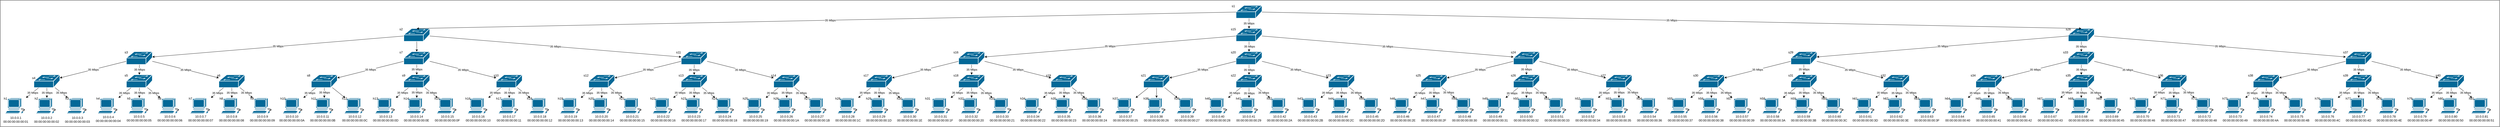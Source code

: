 <mxfile>
    <diagram id="01rH4ctrxPgQUe8LOM-m" name="Page-1">
        <mxGraphModel dx="5220" dy="1471" grid="1" gridSize="10" guides="1" tooltips="1" connect="1" arrows="1" fold="1" page="1" pageScale="1" pageWidth="1100" pageHeight="850" background="#FFFFFF" math="0" shadow="0">
            <root>
                <mxCell id="0"/>
                <mxCell id="1" parent="0"/>
                <mxCell id="688" value="" style="rounded=0;whiteSpace=wrap;html=1;fillColor=default;fillStyle=solid;" parent="1" vertex="1">
                    <mxGeometry x="20" y="360" width="9730" height="492" as="geometry"/>
                </mxCell>
                <mxCell id="102" value="" style="shape=mxgraph.cisco.computers_and_peripherals.workstation;sketch=0;html=1;pointerEvents=1;dashed=0;fillColor=#036897;strokeColor=#ffffff;strokeWidth=2;verticalLabelPosition=bottom;verticalAlign=top;align=center;outlineConnect=0;" parent="1" vertex="1">
                    <mxGeometry x="40" y="740" width="83" height="62" as="geometry"/>
                </mxCell>
                <mxCell id="196" style="edgeStyle=none;html=1;" parent="1" source="103" target="105" edge="1">
                    <mxGeometry relative="1" as="geometry"/>
                </mxCell>
                <mxCell id="495" value="&lt;span style=&quot;color: rgb(0, 0, 0);&quot;&gt;35 Mbps&lt;/span&gt;" style="edgeLabel;html=1;align=center;verticalAlign=middle;resizable=0;points=[];" parent="196" vertex="1" connectable="0">
                    <mxGeometry x="-0.004" relative="1" as="geometry">
                        <mxPoint as="offset"/>
                    </mxGeometry>
                </mxCell>
                <mxCell id="197" style="edgeStyle=none;html=1;" parent="1" source="103" target="102" edge="1">
                    <mxGeometry relative="1" as="geometry"/>
                </mxCell>
                <mxCell id="494" value="&lt;span style=&quot;color: rgb(0, 0, 0);&quot;&gt;35 Mbps&lt;/span&gt;" style="edgeLabel;html=1;align=center;verticalAlign=middle;resizable=0;points=[];" parent="197" vertex="1" connectable="0">
                    <mxGeometry x="-0.014" relative="1" as="geometry">
                        <mxPoint as="offset"/>
                    </mxGeometry>
                </mxCell>
                <mxCell id="198" style="edgeStyle=none;html=1;" parent="1" source="103" target="106" edge="1">
                    <mxGeometry relative="1" as="geometry"/>
                </mxCell>
                <mxCell id="496" value="&lt;span style=&quot;color: rgb(0, 0, 0);&quot;&gt;35 Mbps&lt;/span&gt;" style="edgeLabel;html=1;align=center;verticalAlign=middle;resizable=0;points=[];" parent="198" vertex="1" connectable="0">
                    <mxGeometry x="0.005" relative="1" as="geometry">
                        <mxPoint as="offset"/>
                    </mxGeometry>
                </mxCell>
                <mxCell id="103" value="" style="shape=mxgraph.cisco.switches.workgroup_switch;sketch=0;html=1;pointerEvents=1;dashed=0;fillColor=#036897;strokeColor=#ffffff;strokeWidth=2;verticalLabelPosition=bottom;verticalAlign=top;align=center;outlineConnect=0;" parent="1" vertex="1">
                    <mxGeometry x="151" y="650" width="101" height="50" as="geometry"/>
                </mxCell>
                <mxCell id="105" value="" style="shape=mxgraph.cisco.computers_and_peripherals.workstation;sketch=0;html=1;pointerEvents=1;dashed=0;fillColor=#036897;strokeColor=#ffffff;strokeWidth=2;verticalLabelPosition=bottom;verticalAlign=top;align=center;outlineConnect=0;" parent="1" vertex="1">
                    <mxGeometry x="160" y="740" width="83" height="62" as="geometry"/>
                </mxCell>
                <mxCell id="106" value="" style="shape=mxgraph.cisco.computers_and_peripherals.workstation;sketch=0;html=1;pointerEvents=1;dashed=0;fillColor=#036897;strokeColor=#ffffff;strokeWidth=2;verticalLabelPosition=bottom;verticalAlign=top;align=center;outlineConnect=0;" parent="1" vertex="1">
                    <mxGeometry x="280" y="740" width="83" height="62" as="geometry"/>
                </mxCell>
                <mxCell id="107" value="" style="shape=mxgraph.cisco.computers_and_peripherals.workstation;sketch=0;html=1;pointerEvents=1;dashed=0;fillColor=#036897;strokeColor=#ffffff;strokeWidth=2;verticalLabelPosition=bottom;verticalAlign=top;align=center;outlineConnect=0;" parent="1" vertex="1">
                    <mxGeometry x="400" y="740" width="83" height="62" as="geometry"/>
                </mxCell>
                <mxCell id="108" value="" style="shape=mxgraph.cisco.computers_and_peripherals.workstation;sketch=0;html=1;pointerEvents=1;dashed=0;fillColor=#036897;strokeColor=#ffffff;strokeWidth=2;verticalLabelPosition=bottom;verticalAlign=top;align=center;outlineConnect=0;" parent="1" vertex="1">
                    <mxGeometry x="520" y="740" width="83" height="62" as="geometry"/>
                </mxCell>
                <mxCell id="109" value="" style="shape=mxgraph.cisco.computers_and_peripherals.workstation;sketch=0;html=1;pointerEvents=1;dashed=0;fillColor=#036897;strokeColor=#ffffff;strokeWidth=2;verticalLabelPosition=bottom;verticalAlign=top;align=center;outlineConnect=0;" parent="1" vertex="1">
                    <mxGeometry x="640" y="740" width="83" height="62" as="geometry"/>
                </mxCell>
                <mxCell id="110" value="" style="shape=mxgraph.cisco.computers_and_peripherals.workstation;sketch=0;html=1;pointerEvents=1;dashed=0;fillColor=#036897;strokeColor=#ffffff;strokeWidth=2;verticalLabelPosition=bottom;verticalAlign=top;align=center;outlineConnect=0;" parent="1" vertex="1">
                    <mxGeometry x="760" y="740" width="83" height="62" as="geometry"/>
                </mxCell>
                <mxCell id="111" value="" style="shape=mxgraph.cisco.computers_and_peripherals.workstation;sketch=0;html=1;pointerEvents=1;dashed=0;fillColor=#036897;strokeColor=#ffffff;strokeWidth=2;verticalLabelPosition=bottom;verticalAlign=top;align=center;outlineConnect=0;" parent="1" vertex="1">
                    <mxGeometry x="1000" y="740" width="83" height="62" as="geometry"/>
                </mxCell>
                <mxCell id="112" value="" style="shape=mxgraph.cisco.computers_and_peripherals.workstation;sketch=0;html=1;pointerEvents=1;dashed=0;fillColor=#036897;strokeColor=#ffffff;strokeWidth=2;verticalLabelPosition=bottom;verticalAlign=top;align=center;outlineConnect=0;" parent="1" vertex="1">
                    <mxGeometry x="880" y="740" width="83" height="62" as="geometry"/>
                </mxCell>
                <mxCell id="113" value="" style="shape=mxgraph.cisco.computers_and_peripherals.workstation;sketch=0;html=1;pointerEvents=1;dashed=0;fillColor=#036897;strokeColor=#ffffff;strokeWidth=2;verticalLabelPosition=bottom;verticalAlign=top;align=center;outlineConnect=0;" parent="1" vertex="1">
                    <mxGeometry x="1120" y="740" width="83" height="62" as="geometry"/>
                </mxCell>
                <mxCell id="199" style="edgeStyle=none;html=1;" parent="1" source="114" target="108" edge="1">
                    <mxGeometry relative="1" as="geometry"/>
                </mxCell>
                <mxCell id="499" value="&lt;span style=&quot;color: rgb(0, 0, 0);&quot;&gt;35 Mbps&lt;/span&gt;" style="edgeLabel;html=1;align=center;verticalAlign=middle;resizable=0;points=[];" parent="199" vertex="1" connectable="0">
                    <mxGeometry x="-0.004" relative="1" as="geometry">
                        <mxPoint as="offset"/>
                    </mxGeometry>
                </mxCell>
                <mxCell id="200" style="edgeStyle=none;html=1;" parent="1" source="114" target="107" edge="1">
                    <mxGeometry relative="1" as="geometry"/>
                </mxCell>
                <mxCell id="498" value="&lt;span style=&quot;color: rgb(0, 0, 0);&quot;&gt;35 Mbps&lt;/span&gt;" style="edgeLabel;html=1;align=center;verticalAlign=middle;resizable=0;points=[];" parent="200" vertex="1" connectable="0">
                    <mxGeometry x="0.067" y="-1" relative="1" as="geometry">
                        <mxPoint as="offset"/>
                    </mxGeometry>
                </mxCell>
                <mxCell id="201" style="edgeStyle=none;html=1;" parent="1" source="114" target="109" edge="1">
                    <mxGeometry relative="1" as="geometry"/>
                </mxCell>
                <mxCell id="500" value="&lt;span style=&quot;color: rgb(0, 0, 0);&quot;&gt;35 Mbps&lt;/span&gt;" style="edgeLabel;html=1;align=center;verticalAlign=middle;resizable=0;points=[];" parent="201" vertex="1" connectable="0">
                    <mxGeometry x="-0.005" y="-1" relative="1" as="geometry">
                        <mxPoint as="offset"/>
                    </mxGeometry>
                </mxCell>
                <mxCell id="114" value="" style="shape=mxgraph.cisco.switches.workgroup_switch;sketch=0;html=1;pointerEvents=1;dashed=0;fillColor=#036897;strokeColor=#ffffff;strokeWidth=2;verticalLabelPosition=bottom;verticalAlign=top;align=center;outlineConnect=0;" parent="1" vertex="1">
                    <mxGeometry x="511" y="650" width="101" height="50" as="geometry"/>
                </mxCell>
                <mxCell id="115" value="" style="shape=mxgraph.cisco.computers_and_peripherals.workstation;sketch=0;html=1;pointerEvents=1;dashed=0;fillColor=#036897;strokeColor=#ffffff;strokeWidth=2;verticalLabelPosition=bottom;verticalAlign=top;align=center;outlineConnect=0;" parent="1" vertex="1">
                    <mxGeometry x="1240" y="740" width="83" height="62" as="geometry"/>
                </mxCell>
                <mxCell id="116" value="" style="shape=mxgraph.cisco.computers_and_peripherals.workstation;sketch=0;html=1;pointerEvents=1;dashed=0;fillColor=#036897;strokeColor=#ffffff;strokeWidth=2;verticalLabelPosition=bottom;verticalAlign=top;align=center;outlineConnect=0;" parent="1" vertex="1">
                    <mxGeometry x="1360" y="740" width="83" height="62" as="geometry"/>
                </mxCell>
                <mxCell id="117" value="" style="shape=mxgraph.cisco.computers_and_peripherals.workstation;sketch=0;html=1;pointerEvents=1;dashed=0;fillColor=#036897;strokeColor=#ffffff;strokeWidth=2;verticalLabelPosition=bottom;verticalAlign=top;align=center;outlineConnect=0;" parent="1" vertex="1">
                    <mxGeometry x="1480" y="740" width="83" height="62" as="geometry"/>
                </mxCell>
                <mxCell id="118" value="" style="shape=mxgraph.cisco.computers_and_peripherals.workstation;sketch=0;html=1;pointerEvents=1;dashed=0;fillColor=#036897;strokeColor=#ffffff;strokeWidth=2;verticalLabelPosition=bottom;verticalAlign=top;align=center;outlineConnect=0;" parent="1" vertex="1">
                    <mxGeometry x="1600" y="740" width="83" height="62" as="geometry"/>
                </mxCell>
                <mxCell id="119" value="" style="shape=mxgraph.cisco.computers_and_peripherals.workstation;sketch=0;html=1;pointerEvents=1;dashed=0;fillColor=#036897;strokeColor=#ffffff;strokeWidth=2;verticalLabelPosition=bottom;verticalAlign=top;align=center;outlineConnect=0;" parent="1" vertex="1">
                    <mxGeometry x="1720" y="740" width="83" height="62" as="geometry"/>
                </mxCell>
                <mxCell id="120" value="" style="shape=mxgraph.cisco.computers_and_peripherals.workstation;sketch=0;html=1;pointerEvents=1;dashed=0;fillColor=#036897;strokeColor=#ffffff;strokeWidth=2;verticalLabelPosition=bottom;verticalAlign=top;align=center;outlineConnect=0;" parent="1" vertex="1">
                    <mxGeometry x="1840" y="740" width="83" height="62" as="geometry"/>
                </mxCell>
                <mxCell id="121" value="" style="shape=mxgraph.cisco.computers_and_peripherals.workstation;sketch=0;html=1;pointerEvents=1;dashed=0;fillColor=#036897;strokeColor=#ffffff;strokeWidth=2;verticalLabelPosition=bottom;verticalAlign=top;align=center;outlineConnect=0;" parent="1" vertex="1">
                    <mxGeometry x="1960" y="740" width="83" height="62" as="geometry"/>
                </mxCell>
                <mxCell id="122" value="" style="shape=mxgraph.cisco.computers_and_peripherals.workstation;sketch=0;html=1;pointerEvents=1;dashed=0;fillColor=#036897;strokeColor=#ffffff;strokeWidth=2;verticalLabelPosition=bottom;verticalAlign=top;align=center;outlineConnect=0;" parent="1" vertex="1">
                    <mxGeometry x="2080" y="740" width="83" height="62" as="geometry"/>
                </mxCell>
                <mxCell id="123" value="" style="shape=mxgraph.cisco.computers_and_peripherals.workstation;sketch=0;html=1;pointerEvents=1;dashed=0;fillColor=#036897;strokeColor=#ffffff;strokeWidth=2;verticalLabelPosition=bottom;verticalAlign=top;align=center;outlineConnect=0;" parent="1" vertex="1">
                    <mxGeometry x="2200" y="740" width="83" height="62" as="geometry"/>
                </mxCell>
                <mxCell id="124" value="" style="shape=mxgraph.cisco.computers_and_peripherals.workstation;sketch=0;html=1;pointerEvents=1;dashed=0;fillColor=#036897;strokeColor=#ffffff;strokeWidth=2;verticalLabelPosition=bottom;verticalAlign=top;align=center;outlineConnect=0;" parent="1" vertex="1">
                    <mxGeometry x="2320" y="740" width="83" height="62" as="geometry"/>
                </mxCell>
                <mxCell id="125" value="" style="shape=mxgraph.cisco.computers_and_peripherals.workstation;sketch=0;html=1;pointerEvents=1;dashed=0;fillColor=#036897;strokeColor=#ffffff;strokeWidth=2;verticalLabelPosition=bottom;verticalAlign=top;align=center;outlineConnect=0;" parent="1" vertex="1">
                    <mxGeometry x="2440" y="740" width="83" height="62" as="geometry"/>
                </mxCell>
                <mxCell id="126" value="" style="shape=mxgraph.cisco.computers_and_peripherals.workstation;sketch=0;html=1;pointerEvents=1;dashed=0;fillColor=#036897;strokeColor=#ffffff;strokeWidth=2;verticalLabelPosition=bottom;verticalAlign=top;align=center;outlineConnect=0;" parent="1" vertex="1">
                    <mxGeometry x="2560" y="740" width="83" height="62" as="geometry"/>
                </mxCell>
                <mxCell id="127" value="" style="shape=mxgraph.cisco.computers_and_peripherals.workstation;sketch=0;html=1;pointerEvents=1;dashed=0;fillColor=#036897;strokeColor=#ffffff;strokeWidth=2;verticalLabelPosition=bottom;verticalAlign=top;align=center;outlineConnect=0;" parent="1" vertex="1">
                    <mxGeometry x="2680" y="740" width="83" height="62" as="geometry"/>
                </mxCell>
                <mxCell id="128" value="" style="shape=mxgraph.cisco.computers_and_peripherals.workstation;sketch=0;html=1;pointerEvents=1;dashed=0;fillColor=#036897;strokeColor=#ffffff;strokeWidth=2;verticalLabelPosition=bottom;verticalAlign=top;align=center;outlineConnect=0;" parent="1" vertex="1">
                    <mxGeometry x="2800" y="740" width="83" height="62" as="geometry"/>
                </mxCell>
                <mxCell id="129" value="" style="shape=mxgraph.cisco.computers_and_peripherals.workstation;sketch=0;html=1;pointerEvents=1;dashed=0;fillColor=#036897;strokeColor=#ffffff;strokeWidth=2;verticalLabelPosition=bottom;verticalAlign=top;align=center;outlineConnect=0;" parent="1" vertex="1">
                    <mxGeometry x="2920" y="740" width="83" height="62" as="geometry"/>
                </mxCell>
                <mxCell id="130" value="" style="shape=mxgraph.cisco.computers_and_peripherals.workstation;sketch=0;html=1;pointerEvents=1;dashed=0;fillColor=#036897;strokeColor=#ffffff;strokeWidth=2;verticalLabelPosition=bottom;verticalAlign=top;align=center;outlineConnect=0;" parent="1" vertex="1">
                    <mxGeometry x="3040" y="740" width="83" height="62" as="geometry"/>
                </mxCell>
                <mxCell id="131" value="" style="shape=mxgraph.cisco.computers_and_peripherals.workstation;sketch=0;html=1;pointerEvents=1;dashed=0;fillColor=#036897;strokeColor=#ffffff;strokeWidth=2;verticalLabelPosition=bottom;verticalAlign=top;align=center;outlineConnect=0;" parent="1" vertex="1">
                    <mxGeometry x="3160" y="740" width="83" height="62" as="geometry"/>
                </mxCell>
                <mxCell id="132" value="" style="shape=mxgraph.cisco.computers_and_peripherals.workstation;sketch=0;html=1;pointerEvents=1;dashed=0;fillColor=#036897;strokeColor=#ffffff;strokeWidth=2;verticalLabelPosition=bottom;verticalAlign=top;align=center;outlineConnect=0;" parent="1" vertex="1">
                    <mxGeometry x="3280" y="740" width="83" height="62" as="geometry"/>
                </mxCell>
                <mxCell id="133" value="" style="shape=mxgraph.cisco.computers_and_peripherals.workstation;sketch=0;html=1;pointerEvents=1;dashed=0;fillColor=#036897;strokeColor=#ffffff;strokeWidth=2;verticalLabelPosition=bottom;verticalAlign=top;align=center;outlineConnect=0;" parent="1" vertex="1">
                    <mxGeometry x="3400" y="740" width="83" height="62" as="geometry"/>
                </mxCell>
                <mxCell id="134" value="" style="shape=mxgraph.cisco.computers_and_peripherals.workstation;sketch=0;html=1;pointerEvents=1;dashed=0;fillColor=#036897;strokeColor=#ffffff;strokeWidth=2;verticalLabelPosition=bottom;verticalAlign=top;align=center;outlineConnect=0;" parent="1" vertex="1">
                    <mxGeometry x="3520" y="740" width="83" height="62" as="geometry"/>
                </mxCell>
                <mxCell id="135" value="" style="shape=mxgraph.cisco.computers_and_peripherals.workstation;sketch=0;html=1;pointerEvents=1;dashed=0;fillColor=#036897;strokeColor=#ffffff;strokeWidth=2;verticalLabelPosition=bottom;verticalAlign=top;align=center;outlineConnect=0;" parent="1" vertex="1">
                    <mxGeometry x="3640" y="740" width="83" height="62" as="geometry"/>
                </mxCell>
                <mxCell id="136" value="" style="shape=mxgraph.cisco.computers_and_peripherals.workstation;sketch=0;html=1;pointerEvents=1;dashed=0;fillColor=#036897;strokeColor=#ffffff;strokeWidth=2;verticalLabelPosition=bottom;verticalAlign=top;align=center;outlineConnect=0;" parent="1" vertex="1">
                    <mxGeometry x="3760" y="740" width="83" height="62" as="geometry"/>
                </mxCell>
                <mxCell id="137" value="" style="shape=mxgraph.cisco.computers_and_peripherals.workstation;sketch=0;html=1;pointerEvents=1;dashed=0;fillColor=#036897;strokeColor=#ffffff;strokeWidth=2;verticalLabelPosition=bottom;verticalAlign=top;align=center;outlineConnect=0;" parent="1" vertex="1">
                    <mxGeometry x="3880" y="740" width="83" height="62" as="geometry"/>
                </mxCell>
                <mxCell id="138" value="" style="shape=mxgraph.cisco.computers_and_peripherals.workstation;sketch=0;html=1;pointerEvents=1;dashed=0;fillColor=#036897;strokeColor=#ffffff;strokeWidth=2;verticalLabelPosition=bottom;verticalAlign=top;align=center;outlineConnect=0;" parent="1" vertex="1">
                    <mxGeometry x="4000" y="740" width="83" height="62" as="geometry"/>
                </mxCell>
                <mxCell id="139" value="" style="shape=mxgraph.cisco.computers_and_peripherals.workstation;sketch=0;html=1;pointerEvents=1;dashed=0;fillColor=#036897;strokeColor=#ffffff;strokeWidth=2;verticalLabelPosition=bottom;verticalAlign=top;align=center;outlineConnect=0;" parent="1" vertex="1">
                    <mxGeometry x="4120" y="740" width="83" height="62" as="geometry"/>
                </mxCell>
                <mxCell id="140" value="" style="shape=mxgraph.cisco.computers_and_peripherals.workstation;sketch=0;html=1;pointerEvents=1;dashed=0;fillColor=#036897;strokeColor=#ffffff;strokeWidth=2;verticalLabelPosition=bottom;verticalAlign=top;align=center;outlineConnect=0;" parent="1" vertex="1">
                    <mxGeometry x="4240" y="740" width="83" height="62" as="geometry"/>
                </mxCell>
                <mxCell id="141" value="" style="shape=mxgraph.cisco.computers_and_peripherals.workstation;sketch=0;html=1;pointerEvents=1;dashed=0;fillColor=#036897;strokeColor=#ffffff;strokeWidth=2;verticalLabelPosition=bottom;verticalAlign=top;align=center;outlineConnect=0;" parent="1" vertex="1">
                    <mxGeometry x="4360" y="740" width="83" height="62" as="geometry"/>
                </mxCell>
                <mxCell id="142" value="" style="shape=mxgraph.cisco.computers_and_peripherals.workstation;sketch=0;html=1;pointerEvents=1;dashed=0;fillColor=#036897;strokeColor=#ffffff;strokeWidth=2;verticalLabelPosition=bottom;verticalAlign=top;align=center;outlineConnect=0;" parent="1" vertex="1">
                    <mxGeometry x="4480" y="740" width="83" height="62" as="geometry"/>
                </mxCell>
                <mxCell id="143" value="" style="shape=mxgraph.cisco.computers_and_peripherals.workstation;sketch=0;html=1;pointerEvents=1;dashed=0;fillColor=#036897;strokeColor=#ffffff;strokeWidth=2;verticalLabelPosition=bottom;verticalAlign=top;align=center;outlineConnect=0;" parent="1" vertex="1">
                    <mxGeometry x="4600" y="740" width="83" height="62" as="geometry"/>
                </mxCell>
                <mxCell id="144" value="" style="shape=mxgraph.cisco.computers_and_peripherals.workstation;sketch=0;html=1;pointerEvents=1;dashed=0;fillColor=#036897;strokeColor=#ffffff;strokeWidth=2;verticalLabelPosition=bottom;verticalAlign=top;align=center;outlineConnect=0;" parent="1" vertex="1">
                    <mxGeometry x="4720" y="740" width="83" height="62" as="geometry"/>
                </mxCell>
                <mxCell id="145" value="" style="shape=mxgraph.cisco.computers_and_peripherals.workstation;sketch=0;html=1;pointerEvents=1;dashed=0;fillColor=#036897;strokeColor=#ffffff;strokeWidth=2;verticalLabelPosition=bottom;verticalAlign=top;align=center;outlineConnect=0;" parent="1" vertex="1">
                    <mxGeometry x="4840" y="740" width="83" height="62" as="geometry"/>
                </mxCell>
                <mxCell id="146" value="" style="shape=mxgraph.cisco.computers_and_peripherals.workstation;sketch=0;html=1;pointerEvents=1;dashed=0;fillColor=#036897;strokeColor=#ffffff;strokeWidth=2;verticalLabelPosition=bottom;verticalAlign=top;align=center;outlineConnect=0;" parent="1" vertex="1">
                    <mxGeometry x="4960" y="740" width="83" height="62" as="geometry"/>
                </mxCell>
                <mxCell id="147" value="" style="shape=mxgraph.cisco.computers_and_peripherals.workstation;sketch=0;html=1;pointerEvents=1;dashed=0;fillColor=#036897;strokeColor=#ffffff;strokeWidth=2;verticalLabelPosition=bottom;verticalAlign=top;align=center;outlineConnect=0;" parent="1" vertex="1">
                    <mxGeometry x="5080" y="740" width="83" height="62" as="geometry"/>
                </mxCell>
                <mxCell id="148" value="" style="shape=mxgraph.cisco.computers_and_peripherals.workstation;sketch=0;html=1;pointerEvents=1;dashed=0;fillColor=#036897;strokeColor=#ffffff;strokeWidth=2;verticalLabelPosition=bottom;verticalAlign=top;align=center;outlineConnect=0;" parent="1" vertex="1">
                    <mxGeometry x="5200" y="740" width="83" height="62" as="geometry"/>
                </mxCell>
                <mxCell id="149" value="" style="shape=mxgraph.cisco.computers_and_peripherals.workstation;sketch=0;html=1;pointerEvents=1;dashed=0;fillColor=#036897;strokeColor=#ffffff;strokeWidth=2;verticalLabelPosition=bottom;verticalAlign=top;align=center;outlineConnect=0;" parent="1" vertex="1">
                    <mxGeometry x="5320" y="740" width="83" height="62" as="geometry"/>
                </mxCell>
                <mxCell id="150" value="" style="shape=mxgraph.cisco.computers_and_peripherals.workstation;sketch=0;html=1;pointerEvents=1;dashed=0;fillColor=#036897;strokeColor=#ffffff;strokeWidth=2;verticalLabelPosition=bottom;verticalAlign=top;align=center;outlineConnect=0;" parent="1" vertex="1">
                    <mxGeometry x="5440" y="740" width="83" height="62" as="geometry"/>
                </mxCell>
                <mxCell id="151" value="" style="shape=mxgraph.cisco.computers_and_peripherals.workstation;sketch=0;html=1;pointerEvents=1;dashed=0;fillColor=#036897;strokeColor=#ffffff;strokeWidth=2;verticalLabelPosition=bottom;verticalAlign=top;align=center;outlineConnect=0;" parent="1" vertex="1">
                    <mxGeometry x="5560" y="740" width="83" height="62" as="geometry"/>
                </mxCell>
                <mxCell id="152" value="" style="shape=mxgraph.cisco.computers_and_peripherals.workstation;sketch=0;html=1;pointerEvents=1;dashed=0;fillColor=#036897;strokeColor=#ffffff;strokeWidth=2;verticalLabelPosition=bottom;verticalAlign=top;align=center;outlineConnect=0;" parent="1" vertex="1">
                    <mxGeometry x="5680" y="740" width="83" height="62" as="geometry"/>
                </mxCell>
                <mxCell id="153" value="" style="shape=mxgraph.cisco.computers_and_peripherals.workstation;sketch=0;html=1;pointerEvents=1;dashed=0;fillColor=#036897;strokeColor=#ffffff;strokeWidth=2;verticalLabelPosition=bottom;verticalAlign=top;align=center;outlineConnect=0;" parent="1" vertex="1">
                    <mxGeometry x="5800" y="740" width="83" height="62" as="geometry"/>
                </mxCell>
                <mxCell id="154" value="" style="shape=mxgraph.cisco.computers_and_peripherals.workstation;sketch=0;html=1;pointerEvents=1;dashed=0;fillColor=#036897;strokeColor=#ffffff;strokeWidth=2;verticalLabelPosition=bottom;verticalAlign=top;align=center;outlineConnect=0;" parent="1" vertex="1">
                    <mxGeometry x="5920" y="740" width="83" height="62" as="geometry"/>
                </mxCell>
                <mxCell id="155" value="" style="shape=mxgraph.cisco.computers_and_peripherals.workstation;sketch=0;html=1;pointerEvents=1;dashed=0;fillColor=#036897;strokeColor=#ffffff;strokeWidth=2;verticalLabelPosition=bottom;verticalAlign=top;align=center;outlineConnect=0;" parent="1" vertex="1">
                    <mxGeometry x="6040" y="740" width="83" height="62" as="geometry"/>
                </mxCell>
                <mxCell id="156" value="" style="shape=mxgraph.cisco.computers_and_peripherals.workstation;sketch=0;html=1;pointerEvents=1;dashed=0;fillColor=#036897;strokeColor=#ffffff;strokeWidth=2;verticalLabelPosition=bottom;verticalAlign=top;align=center;outlineConnect=0;" parent="1" vertex="1">
                    <mxGeometry x="6160" y="740" width="83" height="62" as="geometry"/>
                </mxCell>
                <mxCell id="157" value="" style="shape=mxgraph.cisco.computers_and_peripherals.workstation;sketch=0;html=1;pointerEvents=1;dashed=0;fillColor=#036897;strokeColor=#ffffff;strokeWidth=2;verticalLabelPosition=bottom;verticalAlign=top;align=center;outlineConnect=0;" parent="1" vertex="1">
                    <mxGeometry x="6280" y="740" width="83" height="62" as="geometry"/>
                </mxCell>
                <mxCell id="158" value="" style="shape=mxgraph.cisco.computers_and_peripherals.workstation;sketch=0;html=1;pointerEvents=1;dashed=0;fillColor=#036897;strokeColor=#ffffff;strokeWidth=2;verticalLabelPosition=bottom;verticalAlign=top;align=center;outlineConnect=0;" parent="1" vertex="1">
                    <mxGeometry x="6400" y="740" width="83" height="62" as="geometry"/>
                </mxCell>
                <mxCell id="159" value="" style="shape=mxgraph.cisco.computers_and_peripherals.workstation;sketch=0;html=1;pointerEvents=1;dashed=0;fillColor=#036897;strokeColor=#ffffff;strokeWidth=2;verticalLabelPosition=bottom;verticalAlign=top;align=center;outlineConnect=0;" parent="1" vertex="1">
                    <mxGeometry x="6520" y="740" width="83" height="62" as="geometry"/>
                </mxCell>
                <mxCell id="160" value="" style="shape=mxgraph.cisco.computers_and_peripherals.workstation;sketch=0;html=1;pointerEvents=1;dashed=0;fillColor=#036897;strokeColor=#ffffff;strokeWidth=2;verticalLabelPosition=bottom;verticalAlign=top;align=center;outlineConnect=0;" parent="1" vertex="1">
                    <mxGeometry x="6640" y="740" width="83" height="62" as="geometry"/>
                </mxCell>
                <mxCell id="161" value="" style="shape=mxgraph.cisco.computers_and_peripherals.workstation;sketch=0;html=1;pointerEvents=1;dashed=0;fillColor=#036897;strokeColor=#ffffff;strokeWidth=2;verticalLabelPosition=bottom;verticalAlign=top;align=center;outlineConnect=0;" parent="1" vertex="1">
                    <mxGeometry x="6760" y="740" width="83" height="62" as="geometry"/>
                </mxCell>
                <mxCell id="162" value="" style="shape=mxgraph.cisco.computers_and_peripherals.workstation;sketch=0;html=1;pointerEvents=1;dashed=0;fillColor=#036897;strokeColor=#ffffff;strokeWidth=2;verticalLabelPosition=bottom;verticalAlign=top;align=center;outlineConnect=0;" parent="1" vertex="1">
                    <mxGeometry x="6880" y="740" width="83" height="62" as="geometry"/>
                </mxCell>
                <mxCell id="163" value="" style="shape=mxgraph.cisco.computers_and_peripherals.workstation;sketch=0;html=1;pointerEvents=1;dashed=0;fillColor=#036897;strokeColor=#ffffff;strokeWidth=2;verticalLabelPosition=bottom;verticalAlign=top;align=center;outlineConnect=0;" parent="1" vertex="1">
                    <mxGeometry x="7000" y="740" width="83" height="62" as="geometry"/>
                </mxCell>
                <mxCell id="164" value="" style="shape=mxgraph.cisco.computers_and_peripherals.workstation;sketch=0;html=1;pointerEvents=1;dashed=0;fillColor=#036897;strokeColor=#ffffff;strokeWidth=2;verticalLabelPosition=bottom;verticalAlign=top;align=center;outlineConnect=0;" parent="1" vertex="1">
                    <mxGeometry x="7120" y="740" width="83" height="62" as="geometry"/>
                </mxCell>
                <mxCell id="165" value="" style="shape=mxgraph.cisco.computers_and_peripherals.workstation;sketch=0;html=1;pointerEvents=1;dashed=0;fillColor=#036897;strokeColor=#ffffff;strokeWidth=2;verticalLabelPosition=bottom;verticalAlign=top;align=center;outlineConnect=0;" parent="1" vertex="1">
                    <mxGeometry x="7240" y="740" width="83" height="62" as="geometry"/>
                </mxCell>
                <mxCell id="166" value="" style="shape=mxgraph.cisco.computers_and_peripherals.workstation;sketch=0;html=1;pointerEvents=1;dashed=0;fillColor=#036897;strokeColor=#ffffff;strokeWidth=2;verticalLabelPosition=bottom;verticalAlign=top;align=center;outlineConnect=0;" parent="1" vertex="1">
                    <mxGeometry x="7360" y="740" width="83" height="62" as="geometry"/>
                </mxCell>
                <mxCell id="167" value="" style="shape=mxgraph.cisco.computers_and_peripherals.workstation;sketch=0;html=1;pointerEvents=1;dashed=0;fillColor=#036897;strokeColor=#ffffff;strokeWidth=2;verticalLabelPosition=bottom;verticalAlign=top;align=center;outlineConnect=0;" parent="1" vertex="1">
                    <mxGeometry x="7480" y="740" width="83" height="62" as="geometry"/>
                </mxCell>
                <mxCell id="168" value="" style="shape=mxgraph.cisco.computers_and_peripherals.workstation;sketch=0;html=1;pointerEvents=1;dashed=0;fillColor=#036897;strokeColor=#ffffff;strokeWidth=2;verticalLabelPosition=bottom;verticalAlign=top;align=center;outlineConnect=0;" parent="1" vertex="1">
                    <mxGeometry x="7600" y="740" width="83" height="62" as="geometry"/>
                </mxCell>
                <mxCell id="169" value="" style="shape=mxgraph.cisco.computers_and_peripherals.workstation;sketch=0;html=1;pointerEvents=1;dashed=0;fillColor=#036897;strokeColor=#ffffff;strokeWidth=2;verticalLabelPosition=bottom;verticalAlign=top;align=center;outlineConnect=0;" parent="1" vertex="1">
                    <mxGeometry x="7720" y="740" width="83" height="62" as="geometry"/>
                </mxCell>
                <mxCell id="170" value="" style="shape=mxgraph.cisco.computers_and_peripherals.workstation;sketch=0;html=1;pointerEvents=1;dashed=0;fillColor=#036897;strokeColor=#ffffff;strokeWidth=2;verticalLabelPosition=bottom;verticalAlign=top;align=center;outlineConnect=0;" parent="1" vertex="1">
                    <mxGeometry x="7840" y="740" width="83" height="62" as="geometry"/>
                </mxCell>
                <mxCell id="171" value="" style="shape=mxgraph.cisco.computers_and_peripherals.workstation;sketch=0;html=1;pointerEvents=1;dashed=0;fillColor=#036897;strokeColor=#ffffff;strokeWidth=2;verticalLabelPosition=bottom;verticalAlign=top;align=center;outlineConnect=0;" parent="1" vertex="1">
                    <mxGeometry x="7960" y="740" width="83" height="62" as="geometry"/>
                </mxCell>
                <mxCell id="172" value="" style="shape=mxgraph.cisco.computers_and_peripherals.workstation;sketch=0;html=1;pointerEvents=1;dashed=0;fillColor=#036897;strokeColor=#ffffff;strokeWidth=2;verticalLabelPosition=bottom;verticalAlign=top;align=center;outlineConnect=0;" parent="1" vertex="1">
                    <mxGeometry x="8080" y="740" width="83" height="62" as="geometry"/>
                </mxCell>
                <mxCell id="173" value="" style="shape=mxgraph.cisco.computers_and_peripherals.workstation;sketch=0;html=1;pointerEvents=1;dashed=0;fillColor=#036897;strokeColor=#ffffff;strokeWidth=2;verticalLabelPosition=bottom;verticalAlign=top;align=center;outlineConnect=0;" parent="1" vertex="1">
                    <mxGeometry x="8200" y="740" width="83" height="62" as="geometry"/>
                </mxCell>
                <mxCell id="174" value="" style="shape=mxgraph.cisco.computers_and_peripherals.workstation;sketch=0;html=1;pointerEvents=1;dashed=0;fillColor=#036897;strokeColor=#ffffff;strokeWidth=2;verticalLabelPosition=bottom;verticalAlign=top;align=center;outlineConnect=0;" parent="1" vertex="1">
                    <mxGeometry x="8320" y="740" width="83" height="62" as="geometry"/>
                </mxCell>
                <mxCell id="175" value="" style="shape=mxgraph.cisco.computers_and_peripherals.workstation;sketch=0;html=1;pointerEvents=1;dashed=0;fillColor=#036897;strokeColor=#ffffff;strokeWidth=2;verticalLabelPosition=bottom;verticalAlign=top;align=center;outlineConnect=0;" parent="1" vertex="1">
                    <mxGeometry x="8440" y="740" width="83" height="62" as="geometry"/>
                </mxCell>
                <mxCell id="176" value="" style="shape=mxgraph.cisco.computers_and_peripherals.workstation;sketch=0;html=1;pointerEvents=1;dashed=0;fillColor=#036897;strokeColor=#ffffff;strokeWidth=2;verticalLabelPosition=bottom;verticalAlign=top;align=center;outlineConnect=0;" parent="1" vertex="1">
                    <mxGeometry x="8560" y="740" width="83" height="62" as="geometry"/>
                </mxCell>
                <mxCell id="177" value="" style="shape=mxgraph.cisco.computers_and_peripherals.workstation;sketch=0;html=1;pointerEvents=1;dashed=0;fillColor=#036897;strokeColor=#ffffff;strokeWidth=2;verticalLabelPosition=bottom;verticalAlign=top;align=center;outlineConnect=0;" parent="1" vertex="1">
                    <mxGeometry x="8680" y="740" width="83" height="62" as="geometry"/>
                </mxCell>
                <mxCell id="178" value="" style="shape=mxgraph.cisco.computers_and_peripherals.workstation;sketch=0;html=1;pointerEvents=1;dashed=0;fillColor=#036897;strokeColor=#ffffff;strokeWidth=2;verticalLabelPosition=bottom;verticalAlign=top;align=center;outlineConnect=0;" parent="1" vertex="1">
                    <mxGeometry x="8800" y="740" width="83" height="62" as="geometry"/>
                </mxCell>
                <mxCell id="179" value="" style="shape=mxgraph.cisco.computers_and_peripherals.workstation;sketch=0;html=1;pointerEvents=1;dashed=0;fillColor=#036897;strokeColor=#ffffff;strokeWidth=2;verticalLabelPosition=bottom;verticalAlign=top;align=center;outlineConnect=0;" parent="1" vertex="1">
                    <mxGeometry x="8920" y="740" width="83" height="62" as="geometry"/>
                </mxCell>
                <mxCell id="180" value="" style="shape=mxgraph.cisco.computers_and_peripherals.workstation;sketch=0;html=1;pointerEvents=1;dashed=0;fillColor=#036897;strokeColor=#ffffff;strokeWidth=2;verticalLabelPosition=bottom;verticalAlign=top;align=center;outlineConnect=0;" parent="1" vertex="1">
                    <mxGeometry x="9040" y="740" width="83" height="62" as="geometry"/>
                </mxCell>
                <mxCell id="181" value="" style="shape=mxgraph.cisco.computers_and_peripherals.workstation;sketch=0;html=1;pointerEvents=1;dashed=0;fillColor=#036897;strokeColor=#ffffff;strokeWidth=2;verticalLabelPosition=bottom;verticalAlign=top;align=center;outlineConnect=0;" parent="1" vertex="1">
                    <mxGeometry x="9160" y="740" width="83" height="62" as="geometry"/>
                </mxCell>
                <mxCell id="182" value="" style="shape=mxgraph.cisco.computers_and_peripherals.workstation;sketch=0;html=1;pointerEvents=1;dashed=0;fillColor=#036897;strokeColor=#ffffff;strokeWidth=2;verticalLabelPosition=bottom;verticalAlign=top;align=center;outlineConnect=0;" parent="1" vertex="1">
                    <mxGeometry x="9280" y="740" width="83" height="62" as="geometry"/>
                </mxCell>
                <mxCell id="183" value="" style="shape=mxgraph.cisco.computers_and_peripherals.workstation;sketch=0;html=1;pointerEvents=1;dashed=0;fillColor=#036897;strokeColor=#ffffff;strokeWidth=2;verticalLabelPosition=bottom;verticalAlign=top;align=center;outlineConnect=0;" parent="1" vertex="1">
                    <mxGeometry x="9400" y="740" width="83" height="62" as="geometry"/>
                </mxCell>
                <mxCell id="184" value="" style="shape=mxgraph.cisco.computers_and_peripherals.workstation;sketch=0;html=1;pointerEvents=1;dashed=0;fillColor=#036897;strokeColor=#ffffff;strokeWidth=2;verticalLabelPosition=bottom;verticalAlign=top;align=center;outlineConnect=0;" parent="1" vertex="1">
                    <mxGeometry x="9520" y="740" width="83" height="62" as="geometry"/>
                </mxCell>
                <mxCell id="195" value="" style="shape=mxgraph.cisco.computers_and_peripherals.workstation;sketch=0;html=1;pointerEvents=1;dashed=0;fillColor=#036897;strokeColor=#ffffff;strokeWidth=2;verticalLabelPosition=bottom;verticalAlign=top;align=center;outlineConnect=0;" parent="1" vertex="1">
                    <mxGeometry x="9640" y="740" width="83" height="62" as="geometry"/>
                </mxCell>
                <mxCell id="203" style="edgeStyle=none;html=1;" parent="1" source="202" target="110" edge="1">
                    <mxGeometry relative="1" as="geometry"/>
                </mxCell>
                <mxCell id="502" value="&lt;span style=&quot;color: rgb(0, 0, 0);&quot;&gt;35 Mbps&lt;/span&gt;" style="edgeLabel;html=1;align=center;verticalAlign=middle;resizable=0;points=[];" parent="203" vertex="1" connectable="0">
                    <mxGeometry x="-0.007" y="1" relative="1" as="geometry">
                        <mxPoint as="offset"/>
                    </mxGeometry>
                </mxCell>
                <mxCell id="204" style="edgeStyle=none;html=1;" parent="1" source="202" target="112" edge="1">
                    <mxGeometry relative="1" as="geometry"/>
                </mxCell>
                <mxCell id="503" value="&lt;span style=&quot;color: rgb(0, 0, 0);&quot;&gt;35 Mbps&lt;/span&gt;" style="edgeLabel;html=1;align=center;verticalAlign=middle;resizable=0;points=[];" parent="204" vertex="1" connectable="0">
                    <mxGeometry x="-0.023" relative="1" as="geometry">
                        <mxPoint as="offset"/>
                    </mxGeometry>
                </mxCell>
                <mxCell id="205" style="edgeStyle=none;html=1;" parent="1" source="202" target="111" edge="1">
                    <mxGeometry relative="1" as="geometry"/>
                </mxCell>
                <mxCell id="504" value="&lt;span style=&quot;color: rgb(0, 0, 0);&quot;&gt;35 Mbps&lt;/span&gt;" style="edgeLabel;html=1;align=center;verticalAlign=middle;resizable=0;points=[];" parent="205" vertex="1" connectable="0">
                    <mxGeometry x="-0.012" relative="1" as="geometry">
                        <mxPoint as="offset"/>
                    </mxGeometry>
                </mxCell>
                <mxCell id="202" value="" style="shape=mxgraph.cisco.switches.workgroup_switch;sketch=0;html=1;pointerEvents=1;dashed=0;fillColor=#036897;strokeColor=#ffffff;strokeWidth=2;verticalLabelPosition=bottom;verticalAlign=top;align=center;outlineConnect=0;" parent="1" vertex="1">
                    <mxGeometry x="871" y="650" width="101" height="50" as="geometry"/>
                </mxCell>
                <mxCell id="207" style="edgeStyle=none;html=1;" parent="1" source="206" target="115" edge="1">
                    <mxGeometry relative="1" as="geometry"/>
                </mxCell>
                <mxCell id="506" value="&lt;span style=&quot;color: rgb(0, 0, 0);&quot;&gt;35 Mbps&lt;/span&gt;" style="edgeLabel;html=1;align=center;verticalAlign=middle;resizable=0;points=[];" parent="207" vertex="1" connectable="0">
                    <mxGeometry x="-0.061" relative="1" as="geometry">
                        <mxPoint as="offset"/>
                    </mxGeometry>
                </mxCell>
                <mxCell id="208" style="edgeStyle=none;html=1;" parent="1" source="206" target="113" edge="1">
                    <mxGeometry relative="1" as="geometry"/>
                </mxCell>
                <mxCell id="505" value="&lt;span style=&quot;color: rgb(0, 0, 0);&quot;&gt;35 Mbps&lt;/span&gt;" style="edgeLabel;html=1;align=center;verticalAlign=middle;resizable=0;points=[];" parent="208" vertex="1" connectable="0">
                    <mxGeometry x="0.021" relative="1" as="geometry">
                        <mxPoint as="offset"/>
                    </mxGeometry>
                </mxCell>
                <mxCell id="209" style="edgeStyle=none;html=1;" parent="1" source="206" target="116" edge="1">
                    <mxGeometry relative="1" as="geometry"/>
                </mxCell>
                <mxCell id="206" value="" style="shape=mxgraph.cisco.switches.workgroup_switch;sketch=0;html=1;pointerEvents=1;dashed=0;fillColor=#036897;strokeColor=#ffffff;strokeWidth=2;verticalLabelPosition=bottom;verticalAlign=top;align=center;outlineConnect=0;" parent="1" vertex="1">
                    <mxGeometry x="1231" y="650" width="101" height="50" as="geometry"/>
                </mxCell>
                <mxCell id="211" style="edgeStyle=none;html=1;" parent="1" source="210" target="118" edge="1">
                    <mxGeometry relative="1" as="geometry"/>
                </mxCell>
                <mxCell id="510" value="&lt;span style=&quot;color: rgb(0, 0, 0);&quot;&gt;35 Mbps&lt;/span&gt;" style="edgeLabel;html=1;align=center;verticalAlign=middle;resizable=0;points=[];" parent="211" vertex="1" connectable="0">
                    <mxGeometry x="-0.042" relative="1" as="geometry">
                        <mxPoint as="offset"/>
                    </mxGeometry>
                </mxCell>
                <mxCell id="212" style="edgeStyle=none;html=1;" parent="1" source="210" target="117" edge="1">
                    <mxGeometry relative="1" as="geometry"/>
                </mxCell>
                <mxCell id="508" value="&lt;span style=&quot;color: rgb(0, 0, 0);&quot;&gt;35 Mbps&lt;/span&gt;" style="edgeLabel;html=1;align=center;verticalAlign=middle;resizable=0;points=[];" parent="212" vertex="1" connectable="0">
                    <mxGeometry x="-0.022" relative="1" as="geometry">
                        <mxPoint as="offset"/>
                    </mxGeometry>
                </mxCell>
                <mxCell id="213" style="edgeStyle=none;html=1;" parent="1" source="210" target="119" edge="1">
                    <mxGeometry relative="1" as="geometry"/>
                </mxCell>
                <mxCell id="511" value="&lt;span style=&quot;color: rgb(0, 0, 0);&quot;&gt;35 Mbps&lt;/span&gt;" style="edgeLabel;html=1;align=center;verticalAlign=middle;resizable=0;points=[];" parent="213" vertex="1" connectable="0">
                    <mxGeometry x="-0.02" relative="1" as="geometry">
                        <mxPoint as="offset"/>
                    </mxGeometry>
                </mxCell>
                <mxCell id="210" value="" style="shape=mxgraph.cisco.switches.workgroup_switch;sketch=0;html=1;pointerEvents=1;dashed=0;fillColor=#036897;strokeColor=#ffffff;strokeWidth=2;verticalLabelPosition=bottom;verticalAlign=top;align=center;outlineConnect=0;" parent="1" vertex="1">
                    <mxGeometry x="1591" y="650" width="101" height="50" as="geometry"/>
                </mxCell>
                <mxCell id="217" style="edgeStyle=none;html=1;" parent="1" source="214" target="120" edge="1">
                    <mxGeometry relative="1" as="geometry"/>
                </mxCell>
                <mxCell id="513" value="&lt;span style=&quot;color: rgb(0, 0, 0);&quot;&gt;35 Mbps&lt;/span&gt;" style="edgeLabel;html=1;align=center;verticalAlign=middle;resizable=0;points=[];" parent="217" vertex="1" connectable="0">
                    <mxGeometry x="-0.014" relative="1" as="geometry">
                        <mxPoint as="offset"/>
                    </mxGeometry>
                </mxCell>
                <mxCell id="218" style="edgeStyle=none;html=1;" parent="1" source="214" target="121" edge="1">
                    <mxGeometry relative="1" as="geometry"/>
                </mxCell>
                <mxCell id="515" value="&lt;span style=&quot;color: rgb(0, 0, 0);&quot;&gt;35 Mbps&lt;/span&gt;" style="edgeLabel;html=1;align=center;verticalAlign=middle;resizable=0;points=[];" parent="218" vertex="1" connectable="0">
                    <mxGeometry x="-0.023" relative="1" as="geometry">
                        <mxPoint as="offset"/>
                    </mxGeometry>
                </mxCell>
                <mxCell id="219" style="edgeStyle=none;html=1;" parent="1" source="214" target="122" edge="1">
                    <mxGeometry relative="1" as="geometry"/>
                </mxCell>
                <mxCell id="516" value="&lt;span style=&quot;color: rgb(0, 0, 0);&quot;&gt;35 Mbps&lt;/span&gt;" style="edgeLabel;html=1;align=center;verticalAlign=middle;resizable=0;points=[];" parent="219" vertex="1" connectable="0">
                    <mxGeometry x="-0.029" relative="1" as="geometry">
                        <mxPoint as="offset"/>
                    </mxGeometry>
                </mxCell>
                <mxCell id="214" value="" style="shape=mxgraph.cisco.switches.workgroup_switch;sketch=0;html=1;pointerEvents=1;dashed=0;fillColor=#036897;strokeColor=#ffffff;strokeWidth=2;verticalLabelPosition=bottom;verticalAlign=top;align=center;outlineConnect=0;" parent="1" vertex="1">
                    <mxGeometry x="1951" y="650" width="101" height="50" as="geometry"/>
                </mxCell>
                <mxCell id="220" style="edgeStyle=none;html=1;" parent="1" source="215" target="123" edge="1">
                    <mxGeometry relative="1" as="geometry"/>
                </mxCell>
                <mxCell id="517" value="&lt;span style=&quot;color: rgb(0, 0, 0);&quot;&gt;35 Mbps&lt;/span&gt;" style="edgeLabel;html=1;align=center;verticalAlign=middle;resizable=0;points=[];" parent="220" vertex="1" connectable="0">
                    <mxGeometry x="-0.001" y="1" relative="1" as="geometry">
                        <mxPoint as="offset"/>
                    </mxGeometry>
                </mxCell>
                <mxCell id="221" style="edgeStyle=none;html=1;" parent="1" source="215" target="124" edge="1">
                    <mxGeometry relative="1" as="geometry"/>
                </mxCell>
                <mxCell id="518" value="&lt;span style=&quot;color: rgb(0, 0, 0);&quot;&gt;35 Mbps&lt;/span&gt;" style="edgeLabel;html=1;align=center;verticalAlign=middle;resizable=0;points=[];" parent="221" vertex="1" connectable="0">
                    <mxGeometry x="-0.023" relative="1" as="geometry">
                        <mxPoint as="offset"/>
                    </mxGeometry>
                </mxCell>
                <mxCell id="222" style="edgeStyle=none;html=1;" parent="1" source="215" target="125" edge="1">
                    <mxGeometry relative="1" as="geometry"/>
                </mxCell>
                <mxCell id="519" value="&lt;span style=&quot;color: rgb(0, 0, 0);&quot;&gt;35 Mbps&lt;/span&gt;" style="edgeLabel;html=1;align=center;verticalAlign=middle;resizable=0;points=[];" parent="222" vertex="1" connectable="0">
                    <mxGeometry x="0.006" relative="1" as="geometry">
                        <mxPoint as="offset"/>
                    </mxGeometry>
                </mxCell>
                <mxCell id="215" value="" style="shape=mxgraph.cisco.switches.workgroup_switch;sketch=0;html=1;pointerEvents=1;dashed=0;fillColor=#036897;strokeColor=#ffffff;strokeWidth=2;verticalLabelPosition=bottom;verticalAlign=top;align=center;outlineConnect=0;" parent="1" vertex="1">
                    <mxGeometry x="2311" y="650" width="101" height="50" as="geometry"/>
                </mxCell>
                <mxCell id="223" style="edgeStyle=none;html=1;" parent="1" source="216" target="126" edge="1">
                    <mxGeometry relative="1" as="geometry"/>
                </mxCell>
                <mxCell id="522" value="&lt;span style=&quot;color: rgb(0, 0, 0);&quot;&gt;35 Mbps&lt;/span&gt;" style="edgeLabel;html=1;align=center;verticalAlign=middle;resizable=0;points=[];" parent="223" vertex="1" connectable="0">
                    <mxGeometry x="-0.029" relative="1" as="geometry">
                        <mxPoint as="offset"/>
                    </mxGeometry>
                </mxCell>
                <mxCell id="224" style="edgeStyle=none;html=1;" parent="1" source="216" target="127" edge="1">
                    <mxGeometry relative="1" as="geometry"/>
                </mxCell>
                <mxCell id="523" value="&lt;span style=&quot;color: rgb(0, 0, 0);&quot;&gt;35 Mbps&lt;/span&gt;" style="edgeLabel;html=1;align=center;verticalAlign=middle;resizable=0;points=[];" parent="224" vertex="1" connectable="0">
                    <mxGeometry x="-0.023" relative="1" as="geometry">
                        <mxPoint as="offset"/>
                    </mxGeometry>
                </mxCell>
                <mxCell id="225" style="edgeStyle=none;html=1;" parent="1" source="216" target="128" edge="1">
                    <mxGeometry relative="1" as="geometry"/>
                </mxCell>
                <mxCell id="524" value="&lt;span style=&quot;color: rgb(0, 0, 0);&quot;&gt;35 Mbps&lt;/span&gt;" style="edgeLabel;html=1;align=center;verticalAlign=middle;resizable=0;points=[];" parent="225" vertex="1" connectable="0">
                    <mxGeometry x="0.014" relative="1" as="geometry">
                        <mxPoint as="offset"/>
                    </mxGeometry>
                </mxCell>
                <mxCell id="216" value="" style="shape=mxgraph.cisco.switches.workgroup_switch;sketch=0;html=1;pointerEvents=1;dashed=0;fillColor=#036897;strokeColor=#ffffff;strokeWidth=2;verticalLabelPosition=bottom;verticalAlign=top;align=center;outlineConnect=0;" parent="1" vertex="1">
                    <mxGeometry x="2671" y="650" width="101" height="50" as="geometry"/>
                </mxCell>
                <mxCell id="229" style="edgeStyle=none;html=1;" parent="1" source="226" target="129" edge="1">
                    <mxGeometry relative="1" as="geometry"/>
                </mxCell>
                <mxCell id="526" value="&lt;span style=&quot;color: rgb(0, 0, 0);&quot;&gt;35 Mbps&lt;/span&gt;" style="edgeLabel;html=1;align=center;verticalAlign=middle;resizable=0;points=[];" parent="229" vertex="1" connectable="0">
                    <mxGeometry x="0.014" relative="1" as="geometry">
                        <mxPoint as="offset"/>
                    </mxGeometry>
                </mxCell>
                <mxCell id="230" style="edgeStyle=none;html=1;" parent="1" source="226" target="130" edge="1">
                    <mxGeometry relative="1" as="geometry"/>
                </mxCell>
                <mxCell id="527" value="&lt;span style=&quot;color: rgb(0, 0, 0);&quot;&gt;35 Mbps&lt;/span&gt;" style="edgeLabel;html=1;align=center;verticalAlign=middle;resizable=0;points=[];" parent="230" vertex="1" connectable="0">
                    <mxGeometry x="-0.021" relative="1" as="geometry">
                        <mxPoint as="offset"/>
                    </mxGeometry>
                </mxCell>
                <mxCell id="231" style="edgeStyle=none;html=1;" parent="1" source="226" target="131" edge="1">
                    <mxGeometry relative="1" as="geometry"/>
                </mxCell>
                <mxCell id="528" value="&lt;span style=&quot;color: rgb(0, 0, 0);&quot;&gt;35 Mbps&lt;/span&gt;" style="edgeLabel;html=1;align=center;verticalAlign=middle;resizable=0;points=[];" parent="231" vertex="1" connectable="0">
                    <mxGeometry x="0.02" relative="1" as="geometry">
                        <mxPoint as="offset"/>
                    </mxGeometry>
                </mxCell>
                <mxCell id="226" value="" style="shape=mxgraph.cisco.switches.workgroup_switch;sketch=0;html=1;pointerEvents=1;dashed=0;fillColor=#036897;strokeColor=#ffffff;strokeWidth=2;verticalLabelPosition=bottom;verticalAlign=top;align=center;outlineConnect=0;" parent="1" vertex="1">
                    <mxGeometry x="3031" y="650" width="101" height="50" as="geometry"/>
                </mxCell>
                <mxCell id="232" style="edgeStyle=none;html=1;" parent="1" source="227" target="132" edge="1">
                    <mxGeometry relative="1" as="geometry"/>
                </mxCell>
                <mxCell id="529" value="&lt;span style=&quot;color: rgb(0, 0, 0);&quot;&gt;35 Mbps&lt;/span&gt;" style="edgeLabel;html=1;align=center;verticalAlign=middle;resizable=0;points=[];" parent="232" vertex="1" connectable="0">
                    <mxGeometry x="-0.001" relative="1" as="geometry">
                        <mxPoint as="offset"/>
                    </mxGeometry>
                </mxCell>
                <mxCell id="233" style="edgeStyle=none;html=1;" parent="1" source="227" target="134" edge="1">
                    <mxGeometry relative="1" as="geometry"/>
                </mxCell>
                <mxCell id="531" value="&lt;span style=&quot;color: rgb(0, 0, 0);&quot;&gt;35 Mbps&lt;/span&gt;" style="edgeLabel;html=1;align=center;verticalAlign=middle;resizable=0;points=[];" parent="233" vertex="1" connectable="0">
                    <mxGeometry x="0.025" relative="1" as="geometry">
                        <mxPoint as="offset"/>
                    </mxGeometry>
                </mxCell>
                <mxCell id="234" style="edgeStyle=none;html=1;" parent="1" source="227" target="133" edge="1">
                    <mxGeometry relative="1" as="geometry"/>
                </mxCell>
                <mxCell id="530" value="&lt;span style=&quot;color: rgb(0, 0, 0);&quot;&gt;35 Mbps&lt;/span&gt;" style="edgeLabel;html=1;align=center;verticalAlign=middle;resizable=0;points=[];" parent="234" vertex="1" connectable="0">
                    <mxGeometry x="-0.005" relative="1" as="geometry">
                        <mxPoint as="offset"/>
                    </mxGeometry>
                </mxCell>
                <mxCell id="227" value="" style="shape=mxgraph.cisco.switches.workgroup_switch;sketch=0;html=1;pointerEvents=1;dashed=0;fillColor=#036897;strokeColor=#ffffff;strokeWidth=2;verticalLabelPosition=bottom;verticalAlign=top;align=center;outlineConnect=0;" parent="1" vertex="1">
                    <mxGeometry x="3391" y="650" width="101" height="50" as="geometry"/>
                </mxCell>
                <mxCell id="235" style="edgeStyle=none;html=1;" parent="1" source="228" target="135" edge="1">
                    <mxGeometry relative="1" as="geometry"/>
                </mxCell>
                <mxCell id="534" value="&lt;span style=&quot;color: rgb(0, 0, 0);&quot;&gt;35 Mbps&lt;/span&gt;" style="edgeLabel;html=1;align=center;verticalAlign=middle;resizable=0;points=[];" parent="235" vertex="1" connectable="0">
                    <mxGeometry x="0.007" relative="1" as="geometry">
                        <mxPoint as="offset"/>
                    </mxGeometry>
                </mxCell>
                <mxCell id="236" style="edgeStyle=none;html=1;" parent="1" source="228" target="137" edge="1">
                    <mxGeometry relative="1" as="geometry"/>
                </mxCell>
                <mxCell id="536" value="&lt;span style=&quot;color: rgb(0, 0, 0);&quot;&gt;35 Mbps&lt;/span&gt;" style="edgeLabel;html=1;align=center;verticalAlign=middle;resizable=0;points=[];" parent="236" vertex="1" connectable="0">
                    <mxGeometry x="0.017" y="-1" relative="1" as="geometry">
                        <mxPoint as="offset"/>
                    </mxGeometry>
                </mxCell>
                <mxCell id="237" style="edgeStyle=none;html=1;" parent="1" source="228" target="136" edge="1">
                    <mxGeometry relative="1" as="geometry"/>
                </mxCell>
                <mxCell id="535" value="&lt;span style=&quot;color: rgb(0, 0, 0);&quot;&gt;35 Mbps&lt;/span&gt;" style="edgeLabel;html=1;align=center;verticalAlign=middle;resizable=0;points=[];" parent="237" vertex="1" connectable="0">
                    <mxGeometry x="-0.005" relative="1" as="geometry">
                        <mxPoint as="offset"/>
                    </mxGeometry>
                </mxCell>
                <mxCell id="228" value="" style="shape=mxgraph.cisco.switches.workgroup_switch;sketch=0;html=1;pointerEvents=1;dashed=0;fillColor=#036897;strokeColor=#ffffff;strokeWidth=2;verticalLabelPosition=bottom;verticalAlign=top;align=center;outlineConnect=0;" parent="1" vertex="1">
                    <mxGeometry x="3751" y="650" width="101" height="50" as="geometry"/>
                </mxCell>
                <mxCell id="241" style="edgeStyle=none;html=1;" parent="1" source="238" target="138" edge="1">
                    <mxGeometry relative="1" as="geometry"/>
                </mxCell>
                <mxCell id="539" value="&lt;span style=&quot;color: rgb(0, 0, 0);&quot;&gt;35 Mbps&lt;/span&gt;" style="edgeLabel;html=1;align=center;verticalAlign=middle;resizable=0;points=[];" parent="241" vertex="1" connectable="0">
                    <mxGeometry x="0.008" relative="1" as="geometry">
                        <mxPoint as="offset"/>
                    </mxGeometry>
                </mxCell>
                <mxCell id="242" style="edgeStyle=none;html=1;" parent="1" source="238" target="140" edge="1">
                    <mxGeometry relative="1" as="geometry"/>
                </mxCell>
                <mxCell id="537" value="&lt;span style=&quot;color: rgb(0, 0, 0);&quot;&gt;35 Mbps&lt;/span&gt;" style="edgeLabel;html=1;align=center;verticalAlign=middle;resizable=0;points=[];" parent="242" vertex="1" connectable="0">
                    <mxGeometry x="-0.018" relative="1" as="geometry">
                        <mxPoint as="offset"/>
                    </mxGeometry>
                </mxCell>
                <mxCell id="243" style="edgeStyle=none;html=1;" parent="1" source="238" target="139" edge="1">
                    <mxGeometry relative="1" as="geometry"/>
                </mxCell>
                <mxCell id="538" value="&lt;span style=&quot;color: rgb(0, 0, 0);&quot;&gt;35 Mbps&lt;/span&gt;" style="edgeLabel;html=1;align=center;verticalAlign=middle;resizable=0;points=[];" parent="243" vertex="1" connectable="0">
                    <mxGeometry x="-0.005" relative="1" as="geometry">
                        <mxPoint as="offset"/>
                    </mxGeometry>
                </mxCell>
                <mxCell id="238" value="" style="shape=mxgraph.cisco.switches.workgroup_switch;sketch=0;html=1;pointerEvents=1;dashed=0;fillColor=#036897;strokeColor=#ffffff;strokeWidth=2;verticalLabelPosition=bottom;verticalAlign=top;align=center;outlineConnect=0;" parent="1" vertex="1">
                    <mxGeometry x="4111" y="650" width="101" height="50" as="geometry"/>
                </mxCell>
                <mxCell id="244" style="edgeStyle=none;html=1;" parent="1" source="239" target="141" edge="1">
                    <mxGeometry relative="1" as="geometry"/>
                </mxCell>
                <mxCell id="245" style="edgeStyle=none;html=1;" parent="1" source="239" target="143" edge="1">
                    <mxGeometry relative="1" as="geometry"/>
                </mxCell>
                <mxCell id="246" style="edgeStyle=none;html=1;" parent="1" source="239" target="142" edge="1">
                    <mxGeometry relative="1" as="geometry"/>
                </mxCell>
                <mxCell id="239" value="" style="shape=mxgraph.cisco.switches.workgroup_switch;sketch=0;html=1;pointerEvents=1;dashed=0;fillColor=#036897;strokeColor=#ffffff;strokeWidth=2;verticalLabelPosition=bottom;verticalAlign=top;align=center;outlineConnect=0;" parent="1" vertex="1">
                    <mxGeometry x="4471" y="650" width="101" height="50" as="geometry"/>
                </mxCell>
                <mxCell id="248" style="edgeStyle=none;html=1;" parent="1" source="240" target="144" edge="1">
                    <mxGeometry relative="1" as="geometry"/>
                </mxCell>
                <mxCell id="547" value="&lt;span style=&quot;color: rgb(0, 0, 0);&quot;&gt;35 Mbps&lt;/span&gt;" style="edgeLabel;html=1;align=center;verticalAlign=middle;resizable=0;points=[];" parent="248" vertex="1" connectable="0">
                    <mxGeometry x="0.02" relative="1" as="geometry">
                        <mxPoint as="offset"/>
                    </mxGeometry>
                </mxCell>
                <mxCell id="249" style="edgeStyle=none;html=1;" parent="1" source="240" target="146" edge="1">
                    <mxGeometry relative="1" as="geometry"/>
                </mxCell>
                <mxCell id="549" value="&lt;span style=&quot;color: rgb(0, 0, 0);&quot;&gt;35 Mbps&lt;/span&gt;" style="edgeLabel;html=1;align=center;verticalAlign=middle;resizable=0;points=[];" parent="249" vertex="1" connectable="0">
                    <mxGeometry x="-0.004" relative="1" as="geometry">
                        <mxPoint as="offset"/>
                    </mxGeometry>
                </mxCell>
                <mxCell id="250" style="edgeStyle=none;html=1;" parent="1" source="240" target="145" edge="1">
                    <mxGeometry relative="1" as="geometry"/>
                </mxCell>
                <mxCell id="548" value="&lt;span style=&quot;color: rgb(0, 0, 0);&quot;&gt;35 Mbps&lt;/span&gt;" style="edgeLabel;html=1;align=center;verticalAlign=middle;resizable=0;points=[];" parent="250" vertex="1" connectable="0">
                    <mxGeometry x="0.074" relative="1" as="geometry">
                        <mxPoint as="offset"/>
                    </mxGeometry>
                </mxCell>
                <mxCell id="240" value="" style="shape=mxgraph.cisco.switches.workgroup_switch;sketch=0;html=1;pointerEvents=1;dashed=0;fillColor=#036897;strokeColor=#ffffff;strokeWidth=2;verticalLabelPosition=bottom;verticalAlign=top;align=center;outlineConnect=0;" parent="1" vertex="1">
                    <mxGeometry x="4831" y="650" width="101" height="50" as="geometry"/>
                </mxCell>
                <mxCell id="254" style="edgeStyle=none;html=1;" parent="1" source="251" target="147" edge="1">
                    <mxGeometry relative="1" as="geometry"/>
                </mxCell>
                <mxCell id="550" value="&lt;span style=&quot;color: rgb(0, 0, 0);&quot;&gt;35 Mbps&lt;/span&gt;" style="edgeLabel;html=1;align=center;verticalAlign=middle;resizable=0;points=[];" parent="254" vertex="1" connectable="0">
                    <mxGeometry x="-0.007" relative="1" as="geometry">
                        <mxPoint as="offset"/>
                    </mxGeometry>
                </mxCell>
                <mxCell id="255" style="edgeStyle=none;html=1;" parent="1" source="251" target="148" edge="1">
                    <mxGeometry relative="1" as="geometry"/>
                </mxCell>
                <mxCell id="551" value="&lt;span style=&quot;color: rgb(0, 0, 0);&quot;&gt;35 Mbps&lt;/span&gt;" style="edgeLabel;html=1;align=center;verticalAlign=middle;resizable=0;points=[];" parent="255" vertex="1" connectable="0">
                    <mxGeometry x="0.004" y="-1" relative="1" as="geometry">
                        <mxPoint as="offset"/>
                    </mxGeometry>
                </mxCell>
                <mxCell id="256" style="edgeStyle=none;html=1;" parent="1" source="251" target="149" edge="1">
                    <mxGeometry relative="1" as="geometry"/>
                </mxCell>
                <mxCell id="552" value="&lt;span style=&quot;color: rgb(0, 0, 0);&quot;&gt;35 Mbps&lt;/span&gt;" style="edgeLabel;html=1;align=center;verticalAlign=middle;resizable=0;points=[];" parent="256" vertex="1" connectable="0">
                    <mxGeometry x="-0.015" relative="1" as="geometry">
                        <mxPoint as="offset"/>
                    </mxGeometry>
                </mxCell>
                <mxCell id="251" value="" style="shape=mxgraph.cisco.switches.workgroup_switch;sketch=0;html=1;pointerEvents=1;dashed=0;fillColor=#036897;strokeColor=#ffffff;strokeWidth=2;verticalLabelPosition=bottom;verticalAlign=top;align=center;outlineConnect=0;" parent="1" vertex="1">
                    <mxGeometry x="5191" y="650" width="101" height="50" as="geometry"/>
                </mxCell>
                <mxCell id="257" style="edgeStyle=none;html=1;" parent="1" source="252" target="150" edge="1">
                    <mxGeometry relative="1" as="geometry"/>
                </mxCell>
                <mxCell id="553" value="&lt;span style=&quot;color: rgb(0, 0, 0);&quot;&gt;35 Mbps&lt;/span&gt;" style="edgeLabel;html=1;align=center;verticalAlign=middle;resizable=0;points=[];" parent="257" vertex="1" connectable="0">
                    <mxGeometry x="-0.002" y="1" relative="1" as="geometry">
                        <mxPoint as="offset"/>
                    </mxGeometry>
                </mxCell>
                <mxCell id="258" style="edgeStyle=none;html=1;" parent="1" source="252" target="152" edge="1">
                    <mxGeometry relative="1" as="geometry"/>
                </mxCell>
                <mxCell id="557" value="&lt;span style=&quot;color: rgb(0, 0, 0);&quot;&gt;35 Mbps&lt;/span&gt;" style="edgeLabel;html=1;align=center;verticalAlign=middle;resizable=0;points=[];" parent="258" vertex="1" connectable="0">
                    <mxGeometry x="-0.034" y="1" relative="1" as="geometry">
                        <mxPoint as="offset"/>
                    </mxGeometry>
                </mxCell>
                <mxCell id="259" style="edgeStyle=none;html=1;" parent="1" source="252" target="151" edge="1">
                    <mxGeometry relative="1" as="geometry"/>
                </mxCell>
                <mxCell id="558" value="&lt;span style=&quot;color: rgb(0, 0, 0);&quot;&gt;35 Mbps&lt;/span&gt;" style="edgeLabel;html=1;align=center;verticalAlign=middle;resizable=0;points=[];" parent="259" vertex="1" connectable="0">
                    <mxGeometry x="0.005" relative="1" as="geometry">
                        <mxPoint as="offset"/>
                    </mxGeometry>
                </mxCell>
                <mxCell id="252" value="" style="shape=mxgraph.cisco.switches.workgroup_switch;sketch=0;html=1;pointerEvents=1;dashed=0;fillColor=#036897;strokeColor=#ffffff;strokeWidth=2;verticalLabelPosition=bottom;verticalAlign=top;align=center;outlineConnect=0;" parent="1" vertex="1">
                    <mxGeometry x="5551" y="650" width="101" height="50" as="geometry"/>
                </mxCell>
                <mxCell id="260" style="edgeStyle=none;html=1;" parent="1" source="253" target="153" edge="1">
                    <mxGeometry relative="1" as="geometry"/>
                </mxCell>
                <mxCell id="559" value="&lt;span style=&quot;color: rgb(0, 0, 0);&quot;&gt;35 Mbps&lt;/span&gt;" style="edgeLabel;html=1;align=center;verticalAlign=middle;resizable=0;points=[];" parent="260" vertex="1" connectable="0">
                    <mxGeometry x="0.027" y="1" relative="1" as="geometry">
                        <mxPoint as="offset"/>
                    </mxGeometry>
                </mxCell>
                <mxCell id="261" style="edgeStyle=none;html=1;" parent="1" source="253" target="155" edge="1">
                    <mxGeometry relative="1" as="geometry"/>
                </mxCell>
                <mxCell id="561" value="&lt;span style=&quot;color: rgb(0, 0, 0);&quot;&gt;35 Mbps&lt;/span&gt;" style="edgeLabel;html=1;align=center;verticalAlign=middle;resizable=0;points=[];" parent="261" vertex="1" connectable="0">
                    <mxGeometry x="0.005" relative="1" as="geometry">
                        <mxPoint as="offset"/>
                    </mxGeometry>
                </mxCell>
                <mxCell id="262" style="edgeStyle=none;html=1;" parent="1" source="253" target="154" edge="1">
                    <mxGeometry relative="1" as="geometry"/>
                </mxCell>
                <mxCell id="560" value="&lt;span style=&quot;color: rgb(0, 0, 0);&quot;&gt;35 Mbps&lt;/span&gt;" style="edgeLabel;html=1;align=center;verticalAlign=middle;resizable=0;points=[];" parent="262" vertex="1" connectable="0">
                    <mxGeometry x="0.005" relative="1" as="geometry">
                        <mxPoint as="offset"/>
                    </mxGeometry>
                </mxCell>
                <mxCell id="253" value="" style="shape=mxgraph.cisco.switches.workgroup_switch;sketch=0;html=1;pointerEvents=1;dashed=0;fillColor=#036897;strokeColor=#ffffff;strokeWidth=2;verticalLabelPosition=bottom;verticalAlign=top;align=center;outlineConnect=0;" parent="1" vertex="1">
                    <mxGeometry x="5911" y="650" width="101" height="50" as="geometry"/>
                </mxCell>
                <mxCell id="266" style="edgeStyle=none;html=1;" parent="1" source="263" target="156" edge="1">
                    <mxGeometry relative="1" as="geometry"/>
                </mxCell>
                <mxCell id="563" value="&lt;span style=&quot;color: rgb(0, 0, 0);&quot;&gt;35 Mbps&lt;/span&gt;" style="edgeLabel;html=1;align=center;verticalAlign=middle;resizable=0;points=[];" parent="266" vertex="1" connectable="0">
                    <mxGeometry x="0.016" y="-1" relative="1" as="geometry">
                        <mxPoint as="offset"/>
                    </mxGeometry>
                </mxCell>
                <mxCell id="267" style="edgeStyle=none;html=1;" parent="1" source="263" target="158" edge="1">
                    <mxGeometry relative="1" as="geometry"/>
                </mxCell>
                <mxCell id="565" value="&lt;span style=&quot;color: rgb(0, 0, 0);&quot;&gt;35 Mbps&lt;/span&gt;" style="edgeLabel;html=1;align=center;verticalAlign=middle;resizable=0;points=[];" parent="267" vertex="1" connectable="0">
                    <mxGeometry x="-0.072" y="-1" relative="1" as="geometry">
                        <mxPoint as="offset"/>
                    </mxGeometry>
                </mxCell>
                <mxCell id="268" style="edgeStyle=none;html=1;" parent="1" source="263" target="157" edge="1">
                    <mxGeometry relative="1" as="geometry"/>
                </mxCell>
                <mxCell id="564" value="&lt;span style=&quot;color: rgb(0, 0, 0);&quot;&gt;35 Mbps&lt;/span&gt;" style="edgeLabel;html=1;align=center;verticalAlign=middle;resizable=0;points=[];" parent="268" vertex="1" connectable="0">
                    <mxGeometry x="-0.042" relative="1" as="geometry">
                        <mxPoint as="offset"/>
                    </mxGeometry>
                </mxCell>
                <mxCell id="263" value="" style="shape=mxgraph.cisco.switches.workgroup_switch;sketch=0;html=1;pointerEvents=1;dashed=0;fillColor=#036897;strokeColor=#ffffff;strokeWidth=2;verticalLabelPosition=bottom;verticalAlign=top;align=center;outlineConnect=0;" parent="1" vertex="1">
                    <mxGeometry x="6271" y="650" width="101" height="50" as="geometry"/>
                </mxCell>
                <mxCell id="269" style="edgeStyle=none;html=1;" parent="1" source="264" target="159" edge="1">
                    <mxGeometry relative="1" as="geometry"/>
                </mxCell>
                <mxCell id="568" value="&lt;span style=&quot;color: rgb(0, 0, 0);&quot;&gt;35 Mbps&lt;/span&gt;" style="edgeLabel;html=1;align=center;verticalAlign=middle;resizable=0;points=[];" parent="269" vertex="1" connectable="0">
                    <mxGeometry x="-0.003" relative="1" as="geometry">
                        <mxPoint as="offset"/>
                    </mxGeometry>
                </mxCell>
                <mxCell id="270" style="edgeStyle=none;html=1;" parent="1" source="264" target="161" edge="1">
                    <mxGeometry relative="1" as="geometry"/>
                </mxCell>
                <mxCell id="570" value="&lt;span style=&quot;color: rgb(0, 0, 0);&quot;&gt;35 Mbps&lt;/span&gt;" style="edgeLabel;html=1;align=center;verticalAlign=middle;resizable=0;points=[];" parent="270" vertex="1" connectable="0">
                    <mxGeometry x="-0.009" relative="1" as="geometry">
                        <mxPoint as="offset"/>
                    </mxGeometry>
                </mxCell>
                <mxCell id="271" style="edgeStyle=none;html=1;" parent="1" source="264" target="160" edge="1">
                    <mxGeometry relative="1" as="geometry"/>
                </mxCell>
                <mxCell id="569" value="&lt;span style=&quot;color: rgb(0, 0, 0);&quot;&gt;35 Mbps&lt;/span&gt;" style="edgeLabel;html=1;align=center;verticalAlign=middle;resizable=0;points=[];" parent="271" vertex="1" connectable="0">
                    <mxGeometry x="0.012" relative="1" as="geometry">
                        <mxPoint as="offset"/>
                    </mxGeometry>
                </mxCell>
                <mxCell id="264" value="" style="shape=mxgraph.cisco.switches.workgroup_switch;sketch=0;html=1;pointerEvents=1;dashed=0;fillColor=#036897;strokeColor=#ffffff;strokeWidth=2;verticalLabelPosition=bottom;verticalAlign=top;align=center;outlineConnect=0;" parent="1" vertex="1">
                    <mxGeometry x="6631" y="650" width="101" height="50" as="geometry"/>
                </mxCell>
                <mxCell id="272" style="edgeStyle=none;html=1;" parent="1" source="265" target="162" edge="1">
                    <mxGeometry relative="1" as="geometry"/>
                </mxCell>
                <mxCell id="571" value="&lt;span style=&quot;color: rgb(0, 0, 0);&quot;&gt;35 Mbps&lt;/span&gt;" style="edgeLabel;html=1;align=center;verticalAlign=middle;resizable=0;points=[];" parent="272" vertex="1" connectable="0">
                    <mxGeometry x="0.018" relative="1" as="geometry">
                        <mxPoint as="offset"/>
                    </mxGeometry>
                </mxCell>
                <mxCell id="273" style="edgeStyle=none;html=1;" parent="1" source="265" target="164" edge="1">
                    <mxGeometry relative="1" as="geometry"/>
                </mxCell>
                <mxCell id="574" value="&lt;span style=&quot;color: rgb(0, 0, 0);&quot;&gt;35 Mbps&lt;/span&gt;" style="edgeLabel;html=1;align=center;verticalAlign=middle;resizable=0;points=[];" parent="273" vertex="1" connectable="0">
                    <mxGeometry x="0.0" relative="1" as="geometry">
                        <mxPoint as="offset"/>
                    </mxGeometry>
                </mxCell>
                <mxCell id="274" style="edgeStyle=none;html=1;" parent="1" source="265" target="163" edge="1">
                    <mxGeometry relative="1" as="geometry"/>
                </mxCell>
                <mxCell id="573" value="&lt;span style=&quot;color: rgb(0, 0, 0);&quot;&gt;35 Mbps&lt;/span&gt;" style="edgeLabel;html=1;align=center;verticalAlign=middle;resizable=0;points=[];" parent="274" vertex="1" connectable="0">
                    <mxGeometry x="-0.012" relative="1" as="geometry">
                        <mxPoint as="offset"/>
                    </mxGeometry>
                </mxCell>
                <mxCell id="265" value="" style="shape=mxgraph.cisco.switches.workgroup_switch;sketch=0;html=1;pointerEvents=1;dashed=0;fillColor=#036897;strokeColor=#ffffff;strokeWidth=2;verticalLabelPosition=bottom;verticalAlign=top;align=center;outlineConnect=0;" parent="1" vertex="1">
                    <mxGeometry x="6991" y="650" width="101" height="50" as="geometry"/>
                </mxCell>
                <mxCell id="278" style="edgeStyle=none;html=1;" parent="1" source="276" target="165" edge="1">
                    <mxGeometry relative="1" as="geometry"/>
                </mxCell>
                <mxCell id="576" value="&lt;span style=&quot;color: rgb(0, 0, 0);&quot;&gt;35 Mbps&lt;/span&gt;" style="edgeLabel;html=1;align=center;verticalAlign=middle;resizable=0;points=[];" parent="278" vertex="1" connectable="0">
                    <mxGeometry x="0.006" relative="1" as="geometry">
                        <mxPoint as="offset"/>
                    </mxGeometry>
                </mxCell>
                <mxCell id="279" style="edgeStyle=none;html=1;" parent="1" source="276" target="166" edge="1">
                    <mxGeometry relative="1" as="geometry"/>
                </mxCell>
                <mxCell id="577" value="&lt;span style=&quot;color: rgb(0, 0, 0);&quot;&gt;35 Mbps&lt;/span&gt;" style="edgeLabel;html=1;align=center;verticalAlign=middle;resizable=0;points=[];" parent="279" vertex="1" connectable="0">
                    <mxGeometry x="0.059" y="1" relative="1" as="geometry">
                        <mxPoint as="offset"/>
                    </mxGeometry>
                </mxCell>
                <mxCell id="280" style="edgeStyle=none;html=1;" parent="1" source="276" target="167" edge="1">
                    <mxGeometry relative="1" as="geometry"/>
                </mxCell>
                <mxCell id="578" value="&lt;span style=&quot;color: rgb(0, 0, 0);&quot;&gt;35 Mbps&lt;/span&gt;" style="edgeLabel;html=1;align=center;verticalAlign=middle;resizable=0;points=[];" parent="280" vertex="1" connectable="0">
                    <mxGeometry x="-0.009" relative="1" as="geometry">
                        <mxPoint as="offset"/>
                    </mxGeometry>
                </mxCell>
                <mxCell id="276" value="" style="shape=mxgraph.cisco.switches.workgroup_switch;sketch=0;html=1;pointerEvents=1;dashed=0;fillColor=#036897;strokeColor=#ffffff;strokeWidth=2;verticalLabelPosition=bottom;verticalAlign=top;align=center;outlineConnect=0;" parent="1" vertex="1">
                    <mxGeometry x="7351" y="650" width="101" height="50" as="geometry"/>
                </mxCell>
                <mxCell id="281" style="edgeStyle=none;html=1;" parent="1" source="277" target="168" edge="1">
                    <mxGeometry relative="1" as="geometry"/>
                </mxCell>
                <mxCell id="580" value="&lt;span style=&quot;color: rgb(0, 0, 0);&quot;&gt;35 Mbps&lt;/span&gt;" style="edgeLabel;html=1;align=center;verticalAlign=middle;resizable=0;points=[];" parent="281" vertex="1" connectable="0">
                    <mxGeometry x="-0.017" y="1" relative="1" as="geometry">
                        <mxPoint as="offset"/>
                    </mxGeometry>
                </mxCell>
                <mxCell id="282" style="edgeStyle=none;html=1;" parent="1" source="277" target="170" edge="1">
                    <mxGeometry relative="1" as="geometry"/>
                </mxCell>
                <mxCell id="582" value="&lt;span style=&quot;color: rgb(0, 0, 0);&quot;&gt;35 Mbps&lt;/span&gt;" style="edgeLabel;html=1;align=center;verticalAlign=middle;resizable=0;points=[];" parent="282" vertex="1" connectable="0">
                    <mxGeometry x="0.0" relative="1" as="geometry">
                        <mxPoint as="offset"/>
                    </mxGeometry>
                </mxCell>
                <mxCell id="283" style="edgeStyle=none;html=1;" parent="1" source="277" target="169" edge="1">
                    <mxGeometry relative="1" as="geometry"/>
                </mxCell>
                <mxCell id="581" value="&lt;span style=&quot;color: rgb(0, 0, 0);&quot;&gt;35 Mbps&lt;/span&gt;" style="edgeLabel;html=1;align=center;verticalAlign=middle;resizable=0;points=[];" parent="283" vertex="1" connectable="0">
                    <mxGeometry x="0.059" relative="1" as="geometry">
                        <mxPoint as="offset"/>
                    </mxGeometry>
                </mxCell>
                <mxCell id="277" value="" style="shape=mxgraph.cisco.switches.workgroup_switch;sketch=0;html=1;pointerEvents=1;dashed=0;fillColor=#036897;strokeColor=#ffffff;strokeWidth=2;verticalLabelPosition=bottom;verticalAlign=top;align=center;outlineConnect=0;" parent="1" vertex="1">
                    <mxGeometry x="7711" y="650" width="101" height="50" as="geometry"/>
                </mxCell>
                <mxCell id="287" style="edgeStyle=none;html=1;" parent="1" source="284" target="171" edge="1">
                    <mxGeometry relative="1" as="geometry"/>
                </mxCell>
                <mxCell id="589" value="&lt;span style=&quot;color: rgb(0, 0, 0);&quot;&gt;35 Mbps&lt;/span&gt;" style="edgeLabel;html=1;align=center;verticalAlign=middle;resizable=0;points=[];" parent="287" vertex="1" connectable="0">
                    <mxGeometry x="-0.001" y="-1" relative="1" as="geometry">
                        <mxPoint as="offset"/>
                    </mxGeometry>
                </mxCell>
                <mxCell id="288" style="edgeStyle=none;html=1;" parent="1" source="284" target="173" edge="1">
                    <mxGeometry relative="1" as="geometry"/>
                </mxCell>
                <mxCell id="587" value="&lt;span style=&quot;color: rgb(0, 0, 0);&quot;&gt;35 Mbps&lt;/span&gt;" style="edgeLabel;html=1;align=center;verticalAlign=middle;resizable=0;points=[];" parent="288" vertex="1" connectable="0">
                    <mxGeometry x="-0.035" y="-1" relative="1" as="geometry">
                        <mxPoint as="offset"/>
                    </mxGeometry>
                </mxCell>
                <mxCell id="289" style="edgeStyle=none;html=1;" parent="1" source="284" target="172" edge="1">
                    <mxGeometry relative="1" as="geometry"/>
                </mxCell>
                <mxCell id="588" value="&lt;span style=&quot;color: rgb(0, 0, 0);&quot;&gt;35 Mbps&lt;/span&gt;" style="edgeLabel;html=1;align=center;verticalAlign=middle;resizable=0;points=[];" parent="289" vertex="1" connectable="0">
                    <mxGeometry x="0.012" relative="1" as="geometry">
                        <mxPoint as="offset"/>
                    </mxGeometry>
                </mxCell>
                <mxCell id="284" value="" style="shape=mxgraph.cisco.switches.workgroup_switch;sketch=0;html=1;pointerEvents=1;dashed=0;fillColor=#036897;strokeColor=#ffffff;strokeWidth=2;verticalLabelPosition=bottom;verticalAlign=top;align=center;outlineConnect=0;" parent="1" vertex="1">
                    <mxGeometry x="8071" y="650" width="101" height="50" as="geometry"/>
                </mxCell>
                <mxCell id="290" style="edgeStyle=none;html=1;" parent="1" source="285" target="174" edge="1">
                    <mxGeometry relative="1" as="geometry"/>
                </mxCell>
                <mxCell id="590" value="&lt;span style=&quot;color: rgb(0, 0, 0);&quot;&gt;35 Mbps&lt;/span&gt;" style="edgeLabel;html=1;align=center;verticalAlign=middle;resizable=0;points=[];" parent="290" vertex="1" connectable="0">
                    <mxGeometry x="-0.013" y="-1" relative="1" as="geometry">
                        <mxPoint as="offset"/>
                    </mxGeometry>
                </mxCell>
                <mxCell id="291" style="edgeStyle=none;html=1;" parent="1" source="285" target="176" edge="1">
                    <mxGeometry relative="1" as="geometry"/>
                </mxCell>
                <mxCell id="592" value="&lt;span style=&quot;color: rgb(0, 0, 0);&quot;&gt;35 Mbps&lt;/span&gt;" style="edgeLabel;html=1;align=center;verticalAlign=middle;resizable=0;points=[];" parent="291" vertex="1" connectable="0">
                    <mxGeometry x="0.005" y="1" relative="1" as="geometry">
                        <mxPoint as="offset"/>
                    </mxGeometry>
                </mxCell>
                <mxCell id="292" style="edgeStyle=none;html=1;" parent="1" source="285" target="175" edge="1">
                    <mxGeometry relative="1" as="geometry"/>
                </mxCell>
                <mxCell id="591" value="&lt;span style=&quot;color: rgb(0, 0, 0);&quot;&gt;35 Mbps&lt;/span&gt;" style="edgeLabel;html=1;align=center;verticalAlign=middle;resizable=0;points=[];" parent="292" vertex="1" connectable="0">
                    <mxGeometry x="-0.036" relative="1" as="geometry">
                        <mxPoint as="offset"/>
                    </mxGeometry>
                </mxCell>
                <mxCell id="285" value="" style="shape=mxgraph.cisco.switches.workgroup_switch;sketch=0;html=1;pointerEvents=1;dashed=0;fillColor=#036897;strokeColor=#ffffff;strokeWidth=2;verticalLabelPosition=bottom;verticalAlign=top;align=center;outlineConnect=0;" parent="1" vertex="1">
                    <mxGeometry x="8431" y="650" width="101" height="50" as="geometry"/>
                </mxCell>
                <mxCell id="293" style="edgeStyle=none;html=1;" parent="1" source="286" target="179" edge="1">
                    <mxGeometry relative="1" as="geometry"/>
                </mxCell>
                <mxCell id="603" value="&lt;span style=&quot;color: rgb(0, 0, 0);&quot;&gt;35 Mbps&lt;/span&gt;" style="edgeLabel;html=1;align=center;verticalAlign=middle;resizable=0;points=[];" parent="293" vertex="1" connectable="0">
                    <mxGeometry x="-0.018" relative="1" as="geometry">
                        <mxPoint as="offset"/>
                    </mxGeometry>
                </mxCell>
                <mxCell id="294" style="edgeStyle=none;html=1;" parent="1" source="286" target="177" edge="1">
                    <mxGeometry relative="1" as="geometry"/>
                </mxCell>
                <mxCell id="605" value="&lt;span style=&quot;color: rgb(0, 0, 0);&quot;&gt;35 Mbps&lt;/span&gt;" style="edgeLabel;html=1;align=center;verticalAlign=middle;resizable=0;points=[];" parent="294" vertex="1" connectable="0">
                    <mxGeometry x="0.015" y="1" relative="1" as="geometry">
                        <mxPoint as="offset"/>
                    </mxGeometry>
                </mxCell>
                <mxCell id="295" style="edgeStyle=none;html=1;" parent="1" source="286" target="178" edge="1">
                    <mxGeometry relative="1" as="geometry"/>
                </mxCell>
                <mxCell id="604" value="&lt;span style=&quot;color: rgb(0, 0, 0);&quot;&gt;35 Mbps&lt;/span&gt;" style="edgeLabel;html=1;align=center;verticalAlign=middle;resizable=0;points=[];" parent="295" vertex="1" connectable="0">
                    <mxGeometry x="-0.012" y="1" relative="1" as="geometry">
                        <mxPoint as="offset"/>
                    </mxGeometry>
                </mxCell>
                <mxCell id="286" value="" style="shape=mxgraph.cisco.switches.workgroup_switch;sketch=0;html=1;pointerEvents=1;dashed=0;fillColor=#036897;strokeColor=#ffffff;strokeWidth=2;verticalLabelPosition=bottom;verticalAlign=top;align=center;outlineConnect=0;" parent="1" vertex="1">
                    <mxGeometry x="8791" y="650" width="101" height="50" as="geometry"/>
                </mxCell>
                <mxCell id="298" style="edgeStyle=none;html=1;" parent="1" source="296" target="180" edge="1">
                    <mxGeometry relative="1" as="geometry"/>
                </mxCell>
                <mxCell id="602" value="&lt;span style=&quot;color: rgb(0, 0, 0);&quot;&gt;35 Mbps&lt;/span&gt;" style="edgeLabel;html=1;align=center;verticalAlign=middle;resizable=0;points=[];" parent="298" vertex="1" connectable="0">
                    <mxGeometry x="-0.024" relative="1" as="geometry">
                        <mxPoint as="offset"/>
                    </mxGeometry>
                </mxCell>
                <mxCell id="299" style="edgeStyle=none;html=1;" parent="1" source="296" target="182" edge="1">
                    <mxGeometry relative="1" as="geometry"/>
                </mxCell>
                <mxCell id="599" value="&lt;span style=&quot;color: rgb(0, 0, 0);&quot;&gt;35 Mbps&lt;/span&gt;" style="edgeLabel;html=1;align=center;verticalAlign=middle;resizable=0;points=[];" parent="299" vertex="1" connectable="0">
                    <mxGeometry x="-0.018" relative="1" as="geometry">
                        <mxPoint as="offset"/>
                    </mxGeometry>
                </mxCell>
                <mxCell id="300" style="edgeStyle=none;html=1;" parent="1" source="296" target="181" edge="1">
                    <mxGeometry relative="1" as="geometry"/>
                </mxCell>
                <mxCell id="600" value="&lt;span style=&quot;color: rgb(0, 0, 0);&quot;&gt;35 Mbps&lt;/span&gt;" style="edgeLabel;html=1;align=center;verticalAlign=middle;resizable=0;points=[];" parent="300" vertex="1" connectable="0">
                    <mxGeometry x="-0.012" relative="1" as="geometry">
                        <mxPoint as="offset"/>
                    </mxGeometry>
                </mxCell>
                <mxCell id="296" value="" style="shape=mxgraph.cisco.switches.workgroup_switch;sketch=0;html=1;pointerEvents=1;dashed=0;fillColor=#036897;strokeColor=#ffffff;strokeWidth=2;verticalLabelPosition=bottom;verticalAlign=top;align=center;outlineConnect=0;" parent="1" vertex="1">
                    <mxGeometry x="9151" y="650" width="101" height="50" as="geometry"/>
                </mxCell>
                <mxCell id="301" style="edgeStyle=none;html=1;" parent="1" source="297" target="183" edge="1">
                    <mxGeometry relative="1" as="geometry"/>
                </mxCell>
                <mxCell id="598" value="&lt;span style=&quot;color: rgb(0, 0, 0);&quot;&gt;35 Mbps&lt;/span&gt;" style="edgeLabel;html=1;align=center;verticalAlign=middle;resizable=0;points=[];" parent="301" vertex="1" connectable="0">
                    <mxGeometry x="-0.036" relative="1" as="geometry">
                        <mxPoint as="offset"/>
                    </mxGeometry>
                </mxCell>
                <mxCell id="302" style="edgeStyle=none;html=1;" parent="1" source="297" target="195" edge="1">
                    <mxGeometry relative="1" as="geometry"/>
                </mxCell>
                <mxCell id="596" value="&lt;span style=&quot;color: rgb(0, 0, 0);&quot;&gt;35 Mbps&lt;/span&gt;" style="edgeLabel;html=1;align=center;verticalAlign=middle;resizable=0;points=[];" parent="302" vertex="1" connectable="0">
                    <mxGeometry x="-0.032" y="-1" relative="1" as="geometry">
                        <mxPoint as="offset"/>
                    </mxGeometry>
                </mxCell>
                <mxCell id="303" style="edgeStyle=none;html=1;" parent="1" source="297" target="184" edge="1">
                    <mxGeometry relative="1" as="geometry"/>
                </mxCell>
                <mxCell id="597" value="&lt;span style=&quot;color: rgb(0, 0, 0);&quot;&gt;35 Mbps&lt;/span&gt;" style="edgeLabel;html=1;align=center;verticalAlign=middle;resizable=0;points=[];" parent="303" vertex="1" connectable="0">
                    <mxGeometry x="-0.012" relative="1" as="geometry">
                        <mxPoint as="offset"/>
                    </mxGeometry>
                </mxCell>
                <mxCell id="297" value="" style="shape=mxgraph.cisco.switches.workgroup_switch;sketch=0;html=1;pointerEvents=1;dashed=0;fillColor=#036897;strokeColor=#ffffff;strokeWidth=2;verticalLabelPosition=bottom;verticalAlign=top;align=center;outlineConnect=0;" parent="1" vertex="1">
                    <mxGeometry x="9511" y="650" width="101" height="50" as="geometry"/>
                </mxCell>
                <mxCell id="305" style="edgeStyle=none;html=1;" parent="1" source="304" target="103" edge="1">
                    <mxGeometry relative="1" as="geometry"/>
                </mxCell>
                <mxCell id="493" value="&lt;span style=&quot;color: rgb(0, 0, 0);&quot;&gt;35 Mbps&lt;/span&gt;" style="edgeLabel;html=1;align=center;verticalAlign=middle;resizable=0;points=[];" parent="305" vertex="1" connectable="0">
                    <mxGeometry x="0.0" relative="1" as="geometry">
                        <mxPoint as="offset"/>
                    </mxGeometry>
                </mxCell>
                <mxCell id="306" style="edgeStyle=none;html=1;" parent="1" source="304" target="114" edge="1">
                    <mxGeometry relative="1" as="geometry"/>
                </mxCell>
                <mxCell id="497" value="&lt;span style=&quot;color: rgb(0, 0, 0);&quot;&gt;35 Mbps&lt;/span&gt;" style="edgeLabel;html=1;align=center;verticalAlign=middle;resizable=0;points=[];" parent="306" vertex="1" connectable="0">
                    <mxGeometry x="-0.004" relative="1" as="geometry">
                        <mxPoint as="offset"/>
                    </mxGeometry>
                </mxCell>
                <mxCell id="307" style="edgeStyle=none;html=1;" parent="1" source="304" target="202" edge="1">
                    <mxGeometry relative="1" as="geometry"/>
                </mxCell>
                <mxCell id="501" value="&lt;span style=&quot;color: rgb(0, 0, 0);&quot;&gt;35 Mbps&lt;/span&gt;" style="edgeLabel;html=1;align=center;verticalAlign=middle;resizable=0;points=[];" parent="307" vertex="1" connectable="0">
                    <mxGeometry x="-0.001" y="-1" relative="1" as="geometry">
                        <mxPoint as="offset"/>
                    </mxGeometry>
                </mxCell>
                <mxCell id="304" value="" style="shape=mxgraph.cisco.switches.workgroup_switch;sketch=0;html=1;pointerEvents=1;dashed=0;fillColor=#036897;strokeColor=#ffffff;strokeWidth=2;verticalLabelPosition=bottom;verticalAlign=top;align=center;outlineConnect=0;" parent="1" vertex="1">
                    <mxGeometry x="511" y="560" width="101" height="50" as="geometry"/>
                </mxCell>
                <mxCell id="309" style="edgeStyle=none;html=1;" parent="1" source="308" target="206" edge="1">
                    <mxGeometry relative="1" as="geometry"/>
                </mxCell>
                <mxCell id="507" value="&lt;span style=&quot;color: rgb(0, 0, 0);&quot;&gt;35 Mbps&lt;/span&gt;" style="edgeLabel;html=1;align=center;verticalAlign=middle;resizable=0;points=[];" parent="309" vertex="1" connectable="0">
                    <mxGeometry x="0.003" relative="1" as="geometry">
                        <mxPoint as="offset"/>
                    </mxGeometry>
                </mxCell>
                <mxCell id="310" style="edgeStyle=none;html=1;" parent="1" source="308" target="210" edge="1">
                    <mxGeometry relative="1" as="geometry"/>
                </mxCell>
                <mxCell id="509" value="&lt;span style=&quot;color: rgb(0, 0, 0);&quot;&gt;35 Mbps&lt;/span&gt;" style="edgeLabel;html=1;align=center;verticalAlign=middle;resizable=0;points=[];" parent="310" vertex="1" connectable="0">
                    <mxGeometry x="-0.042" relative="1" as="geometry">
                        <mxPoint as="offset"/>
                    </mxGeometry>
                </mxCell>
                <mxCell id="311" style="edgeStyle=none;html=1;" parent="1" source="308" target="214" edge="1">
                    <mxGeometry relative="1" as="geometry"/>
                </mxCell>
                <mxCell id="512" value="&lt;span style=&quot;color: rgb(0, 0, 0);&quot;&gt;35 Mbps&lt;/span&gt;" style="edgeLabel;html=1;align=center;verticalAlign=middle;resizable=0;points=[];" parent="311" vertex="1" connectable="0">
                    <mxGeometry x="0.002" y="-1" relative="1" as="geometry">
                        <mxPoint as="offset"/>
                    </mxGeometry>
                </mxCell>
                <mxCell id="308" value="" style="shape=mxgraph.cisco.switches.workgroup_switch;sketch=0;html=1;pointerEvents=1;dashed=0;fillColor=#036897;strokeColor=#ffffff;strokeWidth=2;verticalLabelPosition=bottom;verticalAlign=top;align=center;outlineConnect=0;" parent="1" vertex="1">
                    <mxGeometry x="1591" y="560" width="101" height="50" as="geometry"/>
                </mxCell>
                <mxCell id="313" style="edgeStyle=none;html=1;" parent="1" source="312" target="216" edge="1">
                    <mxGeometry relative="1" as="geometry"/>
                </mxCell>
                <mxCell id="525" value="&lt;span style=&quot;color: rgb(0, 0, 0);&quot;&gt;35 Mbps&lt;/span&gt;" style="edgeLabel;html=1;align=center;verticalAlign=middle;resizable=0;points=[];" parent="313" vertex="1" connectable="0">
                    <mxGeometry x="0.015" y="-1" relative="1" as="geometry">
                        <mxPoint as="offset"/>
                    </mxGeometry>
                </mxCell>
                <mxCell id="314" style="edgeStyle=none;html=1;" parent="1" source="312" target="215" edge="1">
                    <mxGeometry relative="1" as="geometry"/>
                </mxCell>
                <mxCell id="520" value="&lt;span style=&quot;color: rgb(0, 0, 0);&quot;&gt;35 Mbps&lt;/span&gt;" style="edgeLabel;html=1;align=center;verticalAlign=middle;resizable=0;points=[];" parent="314" vertex="1" connectable="0">
                    <mxGeometry x="-0.001" relative="1" as="geometry">
                        <mxPoint as="offset"/>
                    </mxGeometry>
                </mxCell>
                <mxCell id="315" style="edgeStyle=none;html=1;" parent="1" source="312" target="226" edge="1">
                    <mxGeometry relative="1" as="geometry"/>
                </mxCell>
                <mxCell id="521" value="&lt;span style=&quot;color: rgb(0, 0, 0);&quot;&gt;35 Mbps&lt;/span&gt;" style="edgeLabel;html=1;align=center;verticalAlign=middle;resizable=0;points=[];" parent="315" vertex="1" connectable="0">
                    <mxGeometry x="-0.004" y="-1" relative="1" as="geometry">
                        <mxPoint as="offset"/>
                    </mxGeometry>
                </mxCell>
                <mxCell id="312" value="" style="shape=mxgraph.cisco.switches.workgroup_switch;sketch=0;html=1;pointerEvents=1;dashed=0;fillColor=#036897;strokeColor=#ffffff;strokeWidth=2;verticalLabelPosition=bottom;verticalAlign=top;align=center;outlineConnect=0;" parent="1" vertex="1">
                    <mxGeometry x="2671" y="560" width="101" height="50" as="geometry"/>
                </mxCell>
                <mxCell id="317" style="edgeStyle=none;html=1;" parent="1" source="316" target="228" edge="1">
                    <mxGeometry relative="1" as="geometry"/>
                </mxCell>
                <mxCell id="533" value="&lt;span style=&quot;color: rgb(0, 0, 0);&quot;&gt;35 Mbps&lt;/span&gt;" style="edgeLabel;html=1;align=center;verticalAlign=middle;resizable=0;points=[];" parent="317" vertex="1" connectable="0">
                    <mxGeometry x="-0.005" relative="1" as="geometry">
                        <mxPoint as="offset"/>
                    </mxGeometry>
                </mxCell>
                <mxCell id="318" style="edgeStyle=none;html=1;" parent="1" source="316" target="227" edge="1">
                    <mxGeometry relative="1" as="geometry"/>
                </mxCell>
                <mxCell id="532" value="&lt;span style=&quot;color: rgb(0, 0, 0);&quot;&gt;35 Mbps&lt;/span&gt;" style="edgeLabel;html=1;align=center;verticalAlign=middle;resizable=0;points=[];" parent="318" vertex="1" connectable="0">
                    <mxGeometry x="-0.005" relative="1" as="geometry">
                        <mxPoint as="offset"/>
                    </mxGeometry>
                </mxCell>
                <mxCell id="319" style="edgeStyle=none;html=1;" parent="1" source="316" target="238" edge="1">
                    <mxGeometry relative="1" as="geometry"/>
                </mxCell>
                <mxCell id="540" value="&lt;span style=&quot;color: rgb(0, 0, 0);&quot;&gt;35 Mbps&lt;/span&gt;" style="edgeLabel;html=1;align=center;verticalAlign=middle;resizable=0;points=[];" parent="319" vertex="1" connectable="0">
                    <mxGeometry x="0.003" relative="1" as="geometry">
                        <mxPoint as="offset"/>
                    </mxGeometry>
                </mxCell>
                <mxCell id="316" value="" style="shape=mxgraph.cisco.switches.workgroup_switch;sketch=0;html=1;pointerEvents=1;dashed=0;fillColor=#036897;strokeColor=#ffffff;strokeWidth=2;verticalLabelPosition=bottom;verticalAlign=top;align=center;outlineConnect=0;" parent="1" vertex="1">
                    <mxGeometry x="3751" y="560" width="101" height="50" as="geometry"/>
                </mxCell>
                <mxCell id="321" style="edgeStyle=none;html=1;" parent="1" source="320" target="240" edge="1">
                    <mxGeometry relative="1" as="geometry"/>
                </mxCell>
                <mxCell id="546" value="&lt;span style=&quot;color: rgb(0, 0, 0);&quot;&gt;35 Mbps&lt;/span&gt;" style="edgeLabel;html=1;align=center;verticalAlign=middle;resizable=0;points=[];" parent="321" vertex="1" connectable="0">
                    <mxGeometry x="0.016" relative="1" as="geometry">
                        <mxPoint as="offset"/>
                    </mxGeometry>
                </mxCell>
                <mxCell id="322" style="edgeStyle=none;html=1;" parent="1" source="320" target="239" edge="1">
                    <mxGeometry relative="1" as="geometry"/>
                </mxCell>
                <mxCell id="542" value="&lt;span style=&quot;color: rgb(0, 0, 0);&quot;&gt;35 Mbps&lt;/span&gt;" style="edgeLabel;html=1;align=center;verticalAlign=middle;resizable=0;points=[];" parent="322" vertex="1" connectable="0">
                    <mxGeometry x="0.006" relative="1" as="geometry">
                        <mxPoint as="offset"/>
                    </mxGeometry>
                </mxCell>
                <mxCell id="323" style="edgeStyle=none;html=1;" parent="1" source="320" target="251" edge="1">
                    <mxGeometry relative="1" as="geometry"/>
                </mxCell>
                <mxCell id="545" value="&lt;span style=&quot;color: rgb(0, 0, 0);&quot;&gt;35 Mbps&lt;/span&gt;" style="edgeLabel;html=1;align=center;verticalAlign=middle;resizable=0;points=[];" parent="323" vertex="1" connectable="0">
                    <mxGeometry x="0.007" relative="1" as="geometry">
                        <mxPoint as="offset"/>
                    </mxGeometry>
                </mxCell>
                <mxCell id="320" value="" style="shape=mxgraph.cisco.switches.workgroup_switch;sketch=0;html=1;pointerEvents=1;dashed=0;fillColor=#036897;strokeColor=#ffffff;strokeWidth=2;verticalLabelPosition=bottom;verticalAlign=top;align=center;outlineConnect=0;" parent="1" vertex="1">
                    <mxGeometry x="4831" y="560" width="101" height="50" as="geometry"/>
                </mxCell>
                <mxCell id="325" style="edgeStyle=none;html=1;" parent="1" source="324" target="253" edge="1">
                    <mxGeometry relative="1" as="geometry"/>
                </mxCell>
                <mxCell id="555" value="&lt;span style=&quot;color: rgb(0, 0, 0);&quot;&gt;35 Mbps&lt;/span&gt;" style="edgeLabel;html=1;align=center;verticalAlign=middle;resizable=0;points=[];" parent="325" vertex="1" connectable="0">
                    <mxGeometry x="-0.053" y="-1" relative="1" as="geometry">
                        <mxPoint as="offset"/>
                    </mxGeometry>
                </mxCell>
                <mxCell id="326" style="edgeStyle=none;html=1;" parent="1" source="324" target="252" edge="1">
                    <mxGeometry relative="1" as="geometry"/>
                </mxCell>
                <mxCell id="556" value="&lt;span style=&quot;color: rgb(0, 0, 0);&quot;&gt;35 Mbps&lt;/span&gt;" style="edgeLabel;html=1;align=center;verticalAlign=middle;resizable=0;points=[];" parent="326" vertex="1" connectable="0">
                    <mxGeometry x="0.003" relative="1" as="geometry">
                        <mxPoint as="offset"/>
                    </mxGeometry>
                </mxCell>
                <mxCell id="327" style="edgeStyle=none;html=1;" parent="1" source="324" target="263" edge="1">
                    <mxGeometry relative="1" as="geometry"/>
                </mxCell>
                <mxCell id="562" value="&lt;span style=&quot;color: rgb(0, 0, 0);&quot;&gt;35 Mbps&lt;/span&gt;" style="edgeLabel;html=1;align=center;verticalAlign=middle;resizable=0;points=[];" parent="327" vertex="1" connectable="0">
                    <mxGeometry x="-0.011" relative="1" as="geometry">
                        <mxPoint as="offset"/>
                    </mxGeometry>
                </mxCell>
                <mxCell id="324" value="" style="shape=mxgraph.cisco.switches.workgroup_switch;sketch=0;html=1;pointerEvents=1;dashed=0;fillColor=#036897;strokeColor=#ffffff;strokeWidth=2;verticalLabelPosition=bottom;verticalAlign=top;align=center;outlineConnect=0;" parent="1" vertex="1">
                    <mxGeometry x="5911" y="560" width="101" height="50" as="geometry"/>
                </mxCell>
                <mxCell id="329" style="edgeStyle=none;html=1;" parent="1" source="328" target="265" edge="1">
                    <mxGeometry relative="1" as="geometry"/>
                </mxCell>
                <mxCell id="572" value="&lt;span style=&quot;color: rgb(0, 0, 0);&quot;&gt;35 Mbps&lt;/span&gt;" style="edgeLabel;html=1;align=center;verticalAlign=middle;resizable=0;points=[];" parent="329" vertex="1" connectable="0">
                    <mxGeometry x="-0.059" relative="1" as="geometry">
                        <mxPoint as="offset"/>
                    </mxGeometry>
                </mxCell>
                <mxCell id="330" style="edgeStyle=none;html=1;" parent="1" source="328" target="264" edge="1">
                    <mxGeometry relative="1" as="geometry"/>
                </mxCell>
                <mxCell id="567" value="&lt;span style=&quot;color: rgb(0, 0, 0);&quot;&gt;35 Mbps&lt;/span&gt;" style="edgeLabel;html=1;align=center;verticalAlign=middle;resizable=0;points=[];" parent="330" vertex="1" connectable="0">
                    <mxGeometry x="0.007" relative="1" as="geometry">
                        <mxPoint as="offset"/>
                    </mxGeometry>
                </mxCell>
                <mxCell id="332" style="edgeStyle=none;html=1;" parent="1" source="328" target="276" edge="1">
                    <mxGeometry relative="1" as="geometry"/>
                </mxCell>
                <mxCell id="575" value="&lt;span style=&quot;color: rgb(0, 0, 0);&quot;&gt;35 Mbps&lt;/span&gt;" style="edgeLabel;html=1;align=center;verticalAlign=middle;resizable=0;points=[];" parent="332" vertex="1" connectable="0">
                    <mxGeometry x="-0.007" relative="1" as="geometry">
                        <mxPoint y="1" as="offset"/>
                    </mxGeometry>
                </mxCell>
                <mxCell id="328" value="" style="shape=mxgraph.cisco.switches.workgroup_switch;sketch=0;html=1;pointerEvents=1;dashed=0;fillColor=#036897;strokeColor=#ffffff;strokeWidth=2;verticalLabelPosition=bottom;verticalAlign=top;align=center;outlineConnect=0;" parent="1" vertex="1">
                    <mxGeometry x="6991" y="560" width="101" height="50" as="geometry"/>
                </mxCell>
                <mxCell id="334" style="edgeStyle=none;html=1;" parent="1" source="333" target="277" edge="1">
                    <mxGeometry relative="1" as="geometry"/>
                </mxCell>
                <mxCell id="584" value="&lt;span style=&quot;color: rgb(0, 0, 0);&quot;&gt;35 Mbps&lt;/span&gt;" style="edgeLabel;html=1;align=center;verticalAlign=middle;resizable=0;points=[];" parent="334" vertex="1" connectable="0">
                    <mxGeometry x="0.001" relative="1" as="geometry">
                        <mxPoint as="offset"/>
                    </mxGeometry>
                </mxCell>
                <mxCell id="335" style="edgeStyle=none;html=1;" parent="1" source="333" target="285" edge="1">
                    <mxGeometry relative="1" as="geometry"/>
                </mxCell>
                <mxCell id="586" value="&lt;span style=&quot;color: rgb(0, 0, 0);&quot;&gt;35 Mbps&lt;/span&gt;" style="edgeLabel;html=1;align=center;verticalAlign=middle;resizable=0;points=[];" parent="335" vertex="1" connectable="0">
                    <mxGeometry x="0.001" y="-1" relative="1" as="geometry">
                        <mxPoint as="offset"/>
                    </mxGeometry>
                </mxCell>
                <mxCell id="336" style="edgeStyle=none;html=1;" parent="1" source="333" target="284" edge="1">
                    <mxGeometry relative="1" as="geometry"/>
                </mxCell>
                <mxCell id="585" value="&lt;span style=&quot;color: rgb(0, 0, 0);&quot;&gt;35 Mbps&lt;/span&gt;" style="edgeLabel;html=1;align=center;verticalAlign=middle;resizable=0;points=[];" parent="336" vertex="1" connectable="0">
                    <mxGeometry x="0.012" relative="1" as="geometry">
                        <mxPoint as="offset"/>
                    </mxGeometry>
                </mxCell>
                <mxCell id="333" value="" style="shape=mxgraph.cisco.switches.workgroup_switch;sketch=0;html=1;pointerEvents=1;dashed=0;fillColor=#036897;strokeColor=#ffffff;strokeWidth=2;verticalLabelPosition=bottom;verticalAlign=top;align=center;outlineConnect=0;" parent="1" vertex="1">
                    <mxGeometry x="8071" y="560" width="101" height="50" as="geometry"/>
                </mxCell>
                <mxCell id="338" style="edgeStyle=none;html=1;" parent="1" source="337" target="286" edge="1">
                    <mxGeometry relative="1" as="geometry"/>
                </mxCell>
                <mxCell id="594" value="&lt;span style=&quot;color: rgb(0, 0, 0);&quot;&gt;35 Mbps&lt;/span&gt;" style="edgeLabel;html=1;align=center;verticalAlign=middle;resizable=0;points=[];" parent="338" vertex="1" connectable="0">
                    <mxGeometry x="0.004" relative="1" as="geometry">
                        <mxPoint as="offset"/>
                    </mxGeometry>
                </mxCell>
                <mxCell id="339" style="edgeStyle=none;html=1;" parent="1" source="337" target="297" edge="1">
                    <mxGeometry relative="1" as="geometry"/>
                </mxCell>
                <mxCell id="595" value="&lt;span style=&quot;color: rgb(0, 0, 0);&quot;&gt;35 Mbps&lt;/span&gt;" style="edgeLabel;html=1;align=center;verticalAlign=middle;resizable=0;points=[];" parent="339" vertex="1" connectable="0">
                    <mxGeometry x="0.009" y="1" relative="1" as="geometry">
                        <mxPoint as="offset"/>
                    </mxGeometry>
                </mxCell>
                <mxCell id="340" style="edgeStyle=none;html=1;" parent="1" source="337" target="296" edge="1">
                    <mxGeometry relative="1" as="geometry"/>
                </mxCell>
                <mxCell id="601" value="&lt;span style=&quot;color: rgb(0, 0, 0);&quot;&gt;35 Mbps&lt;/span&gt;" style="edgeLabel;html=1;align=center;verticalAlign=middle;resizable=0;points=[];" parent="340" vertex="1" connectable="0">
                    <mxGeometry x="-0.012" y="-1" relative="1" as="geometry">
                        <mxPoint as="offset"/>
                    </mxGeometry>
                </mxCell>
                <mxCell id="337" value="" style="shape=mxgraph.cisco.switches.workgroup_switch;sketch=0;html=1;pointerEvents=1;dashed=0;fillColor=#036897;strokeColor=#ffffff;strokeWidth=2;verticalLabelPosition=bottom;verticalAlign=top;align=center;outlineConnect=0;" parent="1" vertex="1">
                    <mxGeometry x="9151" y="560" width="101" height="50" as="geometry"/>
                </mxCell>
                <mxCell id="342" style="edgeStyle=none;html=1;" parent="1" source="341" target="308" edge="1">
                    <mxGeometry relative="1" as="geometry"/>
                </mxCell>
                <mxCell id="343" style="edgeStyle=none;html=1;" parent="1" source="341" target="304" edge="1">
                    <mxGeometry relative="1" as="geometry"/>
                </mxCell>
                <mxCell id="492" value="&lt;span style=&quot;color: rgb(0, 0, 0);&quot;&gt;35 Mbps&lt;/span&gt;" style="edgeLabel;html=1;align=center;verticalAlign=middle;resizable=0;points=[];" parent="343" vertex="1" connectable="0">
                    <mxGeometry x="0.001" y="-1" relative="1" as="geometry">
                        <mxPoint as="offset"/>
                    </mxGeometry>
                </mxCell>
                <mxCell id="344" style="edgeStyle=none;html=1;" parent="1" source="341" target="312" edge="1">
                    <mxGeometry relative="1" as="geometry"/>
                </mxCell>
                <mxCell id="514" value="&lt;span style=&quot;color: rgb(0, 0, 0);&quot;&gt;35 Mbps&lt;/span&gt;" style="edgeLabel;html=1;align=center;verticalAlign=middle;resizable=0;points=[];" parent="344" vertex="1" connectable="0">
                    <mxGeometry x="-0.001" relative="1" as="geometry">
                        <mxPoint as="offset"/>
                    </mxGeometry>
                </mxCell>
                <mxCell id="341" value="" style="shape=mxgraph.cisco.switches.workgroup_switch;sketch=0;html=1;pointerEvents=1;dashed=0;fillColor=#036897;strokeColor=#ffffff;strokeWidth=2;verticalLabelPosition=bottom;verticalAlign=top;align=center;outlineConnect=0;" parent="1" vertex="1">
                    <mxGeometry x="1591" y="470" width="101" height="50" as="geometry"/>
                </mxCell>
                <mxCell id="346" style="edgeStyle=none;html=1;" parent="1" source="345" target="316" edge="1">
                    <mxGeometry relative="1" as="geometry"/>
                </mxCell>
                <mxCell id="541" value="&lt;span style=&quot;color: rgb(0, 0, 0);&quot;&gt;35 Mbps&lt;/span&gt;" style="edgeLabel;html=1;align=center;verticalAlign=middle;resizable=0;points=[];" parent="346" vertex="1" connectable="0">
                    <mxGeometry x="0.004" y="-1" relative="1" as="geometry">
                        <mxPoint as="offset"/>
                    </mxGeometry>
                </mxCell>
                <mxCell id="347" style="edgeStyle=none;html=1;" parent="1" source="345" target="320" edge="1">
                    <mxGeometry relative="1" as="geometry"/>
                </mxCell>
                <mxCell id="544" value="&lt;span style=&quot;color: rgb(0, 0, 0);&quot;&gt;35 Mbps&lt;/span&gt;" style="edgeLabel;html=1;align=center;verticalAlign=middle;resizable=0;points=[];" parent="347" vertex="1" connectable="0">
                    <mxGeometry x="-0.019" y="1" relative="1" as="geometry">
                        <mxPoint as="offset"/>
                    </mxGeometry>
                </mxCell>
                <mxCell id="348" style="edgeStyle=none;html=1;" parent="1" source="345" target="324" edge="1">
                    <mxGeometry relative="1" as="geometry"/>
                </mxCell>
                <mxCell id="554" value="&lt;span style=&quot;color: rgb(0, 0, 0);&quot;&gt;35 Mbps&lt;/span&gt;" style="edgeLabel;html=1;align=center;verticalAlign=middle;resizable=0;points=[];" parent="348" vertex="1" connectable="0">
                    <mxGeometry x="-0.001" relative="1" as="geometry">
                        <mxPoint as="offset"/>
                    </mxGeometry>
                </mxCell>
                <mxCell id="345" value="" style="shape=mxgraph.cisco.switches.workgroup_switch;sketch=0;html=1;pointerEvents=1;dashed=0;fillColor=#036897;strokeColor=#ffffff;strokeWidth=2;verticalLabelPosition=bottom;verticalAlign=top;align=center;outlineConnect=0;" parent="1" vertex="1">
                    <mxGeometry x="4831" y="470" width="101" height="50" as="geometry"/>
                </mxCell>
                <mxCell id="350" style="edgeStyle=none;html=1;" parent="1" source="349" target="333" edge="1">
                    <mxGeometry relative="1" as="geometry"/>
                </mxCell>
                <mxCell id="583" value="&lt;span style=&quot;color: rgb(0, 0, 0);&quot;&gt;35 Mbps&lt;/span&gt;" style="edgeLabel;html=1;align=center;verticalAlign=middle;resizable=0;points=[];" parent="350" vertex="1" connectable="0">
                    <mxGeometry x="-0.012" y="-1" relative="1" as="geometry">
                        <mxPoint as="offset"/>
                    </mxGeometry>
                </mxCell>
                <mxCell id="351" style="edgeStyle=none;html=1;" parent="1" source="349" target="337" edge="1">
                    <mxGeometry relative="1" as="geometry"/>
                </mxCell>
                <mxCell id="593" value="&lt;span style=&quot;color: rgb(0, 0, 0);&quot;&gt;35 Mbps&lt;/span&gt;" style="edgeLabel;html=1;align=center;verticalAlign=middle;resizable=0;points=[];" parent="351" vertex="1" connectable="0">
                    <mxGeometry x="0.001" y="1" relative="1" as="geometry">
                        <mxPoint as="offset"/>
                    </mxGeometry>
                </mxCell>
                <mxCell id="352" style="edgeStyle=none;html=1;" parent="1" source="349" target="328" edge="1">
                    <mxGeometry relative="1" as="geometry"/>
                </mxCell>
                <mxCell id="579" value="&lt;span style=&quot;color: rgb(0, 0, 0);&quot;&gt;35 Mbps&lt;/span&gt;" style="edgeLabel;html=1;align=center;verticalAlign=middle;resizable=0;points=[];" parent="352" vertex="1" connectable="0">
                    <mxGeometry x="0.0" y="-1" relative="1" as="geometry">
                        <mxPoint as="offset"/>
                    </mxGeometry>
                </mxCell>
                <mxCell id="349" value="" style="shape=mxgraph.cisco.switches.workgroup_switch;sketch=0;html=1;pointerEvents=1;dashed=0;fillColor=#036897;strokeColor=#ffffff;strokeWidth=2;verticalLabelPosition=bottom;verticalAlign=top;align=center;outlineConnect=0;" parent="1" vertex="1">
                    <mxGeometry x="8071" y="470" width="101" height="50" as="geometry"/>
                </mxCell>
                <mxCell id="354" style="edgeStyle=none;html=1;" parent="1" source="353" target="345" edge="1">
                    <mxGeometry relative="1" as="geometry"/>
                </mxCell>
                <mxCell id="543" value="&lt;span style=&quot;color: rgb(0, 0, 0);&quot;&gt;35 Mbps&lt;/span&gt;" style="edgeLabel;html=1;align=center;verticalAlign=middle;resizable=0;points=[];" parent="354" vertex="1" connectable="0">
                    <mxGeometry x="-0.007" y="-1" relative="1" as="geometry">
                        <mxPoint as="offset"/>
                    </mxGeometry>
                </mxCell>
                <mxCell id="353" value="" style="shape=mxgraph.cisco.switches.workgroup_switch;sketch=0;html=1;pointerEvents=1;dashed=0;fillColor=#036897;strokeColor=#ffffff;strokeWidth=2;verticalLabelPosition=bottom;verticalAlign=top;align=center;outlineConnect=0;" parent="1" vertex="1">
                    <mxGeometry x="4831" y="380" width="101" height="50" as="geometry"/>
                </mxCell>
                <mxCell id="355" style="edgeStyle=none;html=1;entryX=0.5;entryY=0;entryDx=0;entryDy=0;entryPerimeter=0;" parent="1" source="353" target="341" edge="1">
                    <mxGeometry relative="1" as="geometry"/>
                </mxCell>
                <mxCell id="485" value="35 Mbps" style="edgeLabel;html=1;align=center;verticalAlign=middle;resizable=0;points=[];" parent="355" vertex="1" connectable="0">
                    <mxGeometry x="-0.001" relative="1" as="geometry">
                        <mxPoint x="13" as="offset"/>
                    </mxGeometry>
                </mxCell>
                <mxCell id="356" style="edgeStyle=none;html=1;entryX=0.5;entryY=0;entryDx=0;entryDy=0;entryPerimeter=0;" parent="1" source="353" target="349" edge="1">
                    <mxGeometry relative="1" as="geometry"/>
                </mxCell>
                <mxCell id="566" value="&lt;span style=&quot;color: rgb(0, 0, 0);&quot;&gt;35 Mbps&lt;/span&gt;" style="edgeLabel;html=1;align=center;verticalAlign=middle;resizable=0;points=[];" parent="356" vertex="1" connectable="0">
                    <mxGeometry relative="1" as="geometry">
                        <mxPoint as="offset"/>
                    </mxGeometry>
                </mxCell>
                <mxCell id="357" value="s1" style="text;html=1;align=center;verticalAlign=middle;resizable=0;points=[];autosize=1;strokeColor=none;fillColor=none;" parent="1" vertex="1">
                    <mxGeometry x="4800" y="368" width="40" height="30" as="geometry"/>
                </mxCell>
                <mxCell id="358" value="s2" style="text;html=1;align=center;verticalAlign=middle;resizable=0;points=[];autosize=1;strokeColor=none;fillColor=none;" parent="1" vertex="1">
                    <mxGeometry x="1560" y="458" width="40" height="30" as="geometry"/>
                </mxCell>
                <mxCell id="359" value="s3" style="text;html=1;align=center;verticalAlign=middle;resizable=0;points=[];autosize=1;strokeColor=none;fillColor=none;" parent="1" vertex="1">
                    <mxGeometry x="490" y="548" width="40" height="30" as="geometry"/>
                </mxCell>
                <mxCell id="360" value="s4" style="text;html=1;align=center;verticalAlign=middle;resizable=0;points=[];autosize=1;strokeColor=none;fillColor=none;" parent="1" vertex="1">
                    <mxGeometry x="130" y="648" width="40" height="30" as="geometry"/>
                </mxCell>
                <mxCell id="361" value="s5" style="text;html=1;align=center;verticalAlign=middle;resizable=0;points=[];autosize=1;strokeColor=none;fillColor=none;" parent="1" vertex="1">
                    <mxGeometry x="490" y="638" width="40" height="30" as="geometry"/>
                </mxCell>
                <mxCell id="362" value="s6" style="text;html=1;align=center;verticalAlign=middle;resizable=0;points=[];autosize=1;strokeColor=none;fillColor=none;" parent="1" vertex="1">
                    <mxGeometry x="850" y="638" width="40" height="30" as="geometry"/>
                </mxCell>
                <mxCell id="363" value="s7" style="text;html=1;align=center;verticalAlign=middle;resizable=0;points=[];autosize=1;strokeColor=none;fillColor=none;" parent="1" vertex="1">
                    <mxGeometry x="1560" y="548" width="40" height="30" as="geometry"/>
                </mxCell>
                <mxCell id="364" value="s8" style="text;html=1;align=center;verticalAlign=middle;resizable=0;points=[];autosize=1;strokeColor=none;fillColor=none;" parent="1" vertex="1">
                    <mxGeometry x="1200" y="638" width="40" height="30" as="geometry"/>
                </mxCell>
                <mxCell id="365" value="s9" style="text;html=1;align=center;verticalAlign=middle;resizable=0;points=[];autosize=1;strokeColor=none;fillColor=none;" parent="1" vertex="1">
                    <mxGeometry x="1570" y="638" width="40" height="30" as="geometry"/>
                </mxCell>
                <mxCell id="366" value="s10" style="text;html=1;align=center;verticalAlign=middle;resizable=0;points=[];autosize=1;strokeColor=none;fillColor=none;" parent="1" vertex="1">
                    <mxGeometry x="1930" y="638" width="40" height="30" as="geometry"/>
                </mxCell>
                <mxCell id="367" value="s11" style="text;html=1;align=center;verticalAlign=middle;resizable=0;points=[];autosize=1;strokeColor=none;fillColor=none;" parent="1" vertex="1">
                    <mxGeometry x="2640" y="548" width="40" height="30" as="geometry"/>
                </mxCell>
                <mxCell id="368" value="s12" style="text;html=1;align=center;verticalAlign=middle;resizable=0;points=[];autosize=1;strokeColor=none;fillColor=none;" parent="1" vertex="1">
                    <mxGeometry x="2280" y="638" width="40" height="30" as="geometry"/>
                </mxCell>
                <mxCell id="369" value="s13" style="text;html=1;align=center;verticalAlign=middle;resizable=0;points=[];autosize=1;strokeColor=none;fillColor=none;" parent="1" vertex="1">
                    <mxGeometry x="2650" y="638" width="40" height="30" as="geometry"/>
                </mxCell>
                <mxCell id="370" value="s14" style="text;html=1;align=center;verticalAlign=middle;resizable=0;points=[];autosize=1;strokeColor=none;fillColor=none;" parent="1" vertex="1">
                    <mxGeometry x="3010" y="638" width="40" height="30" as="geometry"/>
                </mxCell>
                <mxCell id="371" value="s15" style="text;html=1;align=center;verticalAlign=middle;resizable=0;points=[];autosize=1;strokeColor=none;fillColor=none;" parent="1" vertex="1">
                    <mxGeometry x="4800" y="458" width="40" height="30" as="geometry"/>
                </mxCell>
                <mxCell id="372" value="s16" style="text;html=1;align=center;verticalAlign=middle;resizable=0;points=[];autosize=1;strokeColor=none;fillColor=none;" parent="1" vertex="1">
                    <mxGeometry x="3720" y="548" width="40" height="30" as="geometry"/>
                </mxCell>
                <mxCell id="373" value="s17" style="text;html=1;align=center;verticalAlign=middle;resizable=0;points=[];autosize=1;strokeColor=none;fillColor=none;" parent="1" vertex="1">
                    <mxGeometry x="3370" y="638" width="40" height="30" as="geometry"/>
                </mxCell>
                <mxCell id="374" value="s18" style="text;html=1;align=center;verticalAlign=middle;resizable=0;points=[];autosize=1;strokeColor=none;fillColor=none;" parent="1" vertex="1">
                    <mxGeometry x="3720" y="638" width="40" height="30" as="geometry"/>
                </mxCell>
                <mxCell id="375" value="s19" style="text;html=1;align=center;verticalAlign=middle;resizable=0;points=[];autosize=1;strokeColor=none;fillColor=none;" parent="1" vertex="1">
                    <mxGeometry x="4080" y="638" width="40" height="30" as="geometry"/>
                </mxCell>
                <mxCell id="376" value="s20" style="text;html=1;align=center;verticalAlign=middle;resizable=0;points=[];autosize=1;strokeColor=none;fillColor=none;" parent="1" vertex="1">
                    <mxGeometry x="4800" y="548" width="40" height="30" as="geometry"/>
                </mxCell>
                <mxCell id="377" value="s21" style="text;html=1;align=center;verticalAlign=middle;resizable=0;points=[];autosize=1;strokeColor=none;fillColor=none;" parent="1" vertex="1">
                    <mxGeometry x="4450" y="638" width="40" height="30" as="geometry"/>
                </mxCell>
                <mxCell id="378" value="s22" style="text;html=1;align=center;verticalAlign=middle;resizable=0;points=[];autosize=1;strokeColor=none;fillColor=none;" parent="1" vertex="1">
                    <mxGeometry x="4800" y="638" width="40" height="30" as="geometry"/>
                </mxCell>
                <mxCell id="379" value="s23" style="text;html=1;align=center;verticalAlign=middle;resizable=0;points=[];autosize=1;strokeColor=none;fillColor=none;" parent="1" vertex="1">
                    <mxGeometry x="5170" y="638" width="40" height="30" as="geometry"/>
                </mxCell>
                <mxCell id="381" value="s24" style="text;html=1;align=center;verticalAlign=middle;resizable=0;points=[];autosize=1;strokeColor=none;fillColor=none;" parent="1" vertex="1">
                    <mxGeometry x="5890" y="548" width="40" height="30" as="geometry"/>
                </mxCell>
                <mxCell id="382" value="s25" style="text;html=1;align=center;verticalAlign=middle;resizable=0;points=[];autosize=1;strokeColor=none;fillColor=none;" parent="1" vertex="1">
                    <mxGeometry x="5520" y="638" width="40" height="30" as="geometry"/>
                </mxCell>
                <mxCell id="383" value="s26" style="text;html=1;align=center;verticalAlign=middle;resizable=0;points=[];autosize=1;strokeColor=none;fillColor=none;" parent="1" vertex="1">
                    <mxGeometry x="5890" y="638" width="40" height="30" as="geometry"/>
                </mxCell>
                <mxCell id="384" value="s27" style="text;html=1;align=center;verticalAlign=middle;resizable=0;points=[];autosize=1;strokeColor=none;fillColor=none;" parent="1" vertex="1">
                    <mxGeometry x="6240" y="638" width="40" height="30" as="geometry"/>
                </mxCell>
                <mxCell id="385" value="s28" style="text;html=1;align=center;verticalAlign=middle;resizable=0;points=[];autosize=1;strokeColor=none;fillColor=none;" parent="1" vertex="1">
                    <mxGeometry x="8050" y="458" width="40" height="30" as="geometry"/>
                </mxCell>
                <mxCell id="387" value="s29" style="text;html=1;align=center;verticalAlign=middle;resizable=0;points=[];autosize=1;strokeColor=none;fillColor=none;" parent="1" vertex="1">
                    <mxGeometry x="6970" y="548" width="40" height="30" as="geometry"/>
                </mxCell>
                <mxCell id="388" value="s30" style="text;html=1;align=center;verticalAlign=middle;resizable=0;points=[];autosize=1;strokeColor=none;fillColor=none;" parent="1" vertex="1">
                    <mxGeometry x="6600" y="638" width="40" height="30" as="geometry"/>
                </mxCell>
                <mxCell id="389" value="s31" style="text;html=1;align=center;verticalAlign=middle;resizable=0;points=[];autosize=1;strokeColor=none;fillColor=none;" parent="1" vertex="1">
                    <mxGeometry x="6970" y="638" width="40" height="30" as="geometry"/>
                </mxCell>
                <mxCell id="391" value="s32" style="text;html=1;align=center;verticalAlign=middle;resizable=0;points=[];autosize=1;strokeColor=none;fillColor=none;" parent="1" vertex="1">
                    <mxGeometry x="7330" y="638" width="40" height="30" as="geometry"/>
                </mxCell>
                <mxCell id="392" value="s33" style="text;html=1;align=center;verticalAlign=middle;resizable=0;points=[];autosize=1;strokeColor=none;fillColor=none;" parent="1" vertex="1">
                    <mxGeometry x="8040" y="548" width="40" height="30" as="geometry"/>
                </mxCell>
                <mxCell id="393" value="s34" style="text;html=1;align=center;verticalAlign=middle;resizable=0;points=[];autosize=1;strokeColor=none;fillColor=none;" parent="1" vertex="1">
                    <mxGeometry x="7680" y="638" width="40" height="30" as="geometry"/>
                </mxCell>
                <mxCell id="394" value="s35" style="text;html=1;align=center;verticalAlign=middle;resizable=0;points=[];autosize=1;strokeColor=none;fillColor=none;" parent="1" vertex="1">
                    <mxGeometry x="8050" y="638" width="40" height="30" as="geometry"/>
                </mxCell>
                <mxCell id="395" value="s36" style="text;html=1;align=center;verticalAlign=middle;resizable=0;points=[];autosize=1;strokeColor=none;fillColor=none;" parent="1" vertex="1">
                    <mxGeometry x="8410" y="638" width="40" height="30" as="geometry"/>
                </mxCell>
                <mxCell id="396" value="s37" style="text;html=1;align=center;verticalAlign=middle;resizable=0;points=[];autosize=1;strokeColor=none;fillColor=none;" parent="1" vertex="1">
                    <mxGeometry x="9130" y="548" width="40" height="30" as="geometry"/>
                </mxCell>
                <mxCell id="397" value="s38" style="text;html=1;align=center;verticalAlign=middle;resizable=0;points=[];autosize=1;strokeColor=none;fillColor=none;" parent="1" vertex="1">
                    <mxGeometry x="8760" y="638" width="40" height="30" as="geometry"/>
                </mxCell>
                <mxCell id="398" value="s39" style="text;html=1;align=center;verticalAlign=middle;resizable=0;points=[];autosize=1;strokeColor=none;fillColor=none;" parent="1" vertex="1">
                    <mxGeometry x="9130" y="638" width="40" height="30" as="geometry"/>
                </mxCell>
                <mxCell id="399" value="s40" style="text;html=1;align=center;verticalAlign=middle;resizable=0;points=[];autosize=1;strokeColor=none;fillColor=none;" parent="1" vertex="1">
                    <mxGeometry x="9490" y="638" width="40" height="30" as="geometry"/>
                </mxCell>
                <mxCell id="400" value="h1" style="text;html=1;align=center;verticalAlign=middle;resizable=0;points=[];autosize=1;strokeColor=none;fillColor=none;" parent="1" vertex="1">
                    <mxGeometry x="20" y="728" width="40" height="30" as="geometry"/>
                </mxCell>
                <mxCell id="401" value="h2" style="text;html=1;align=center;verticalAlign=middle;resizable=0;points=[];autosize=1;strokeColor=none;fillColor=none;" parent="1" vertex="1">
                    <mxGeometry x="140" y="728" width="40" height="30" as="geometry"/>
                </mxCell>
                <mxCell id="402" value="h3" style="text;html=1;align=center;verticalAlign=middle;resizable=0;points=[];autosize=1;strokeColor=none;fillColor=none;" parent="1" vertex="1">
                    <mxGeometry x="260" y="728" width="40" height="30" as="geometry"/>
                </mxCell>
                <mxCell id="403" value="h4" style="text;html=1;align=center;verticalAlign=middle;resizable=0;points=[];autosize=1;strokeColor=none;fillColor=none;" parent="1" vertex="1">
                    <mxGeometry x="380" y="728" width="40" height="30" as="geometry"/>
                </mxCell>
                <mxCell id="404" value="h5" style="text;html=1;align=center;verticalAlign=middle;resizable=0;points=[];autosize=1;strokeColor=none;fillColor=none;" parent="1" vertex="1">
                    <mxGeometry x="500" y="728" width="40" height="30" as="geometry"/>
                </mxCell>
                <mxCell id="405" value="h6" style="text;html=1;align=center;verticalAlign=middle;resizable=0;points=[];autosize=1;strokeColor=none;fillColor=none;" parent="1" vertex="1">
                    <mxGeometry x="620" y="728" width="40" height="30" as="geometry"/>
                </mxCell>
                <mxCell id="406" value="h7" style="text;html=1;align=center;verticalAlign=middle;resizable=0;points=[];autosize=1;strokeColor=none;fillColor=none;" parent="1" vertex="1">
                    <mxGeometry x="740" y="728" width="40" height="30" as="geometry"/>
                </mxCell>
                <mxCell id="407" value="h8" style="text;html=1;align=center;verticalAlign=middle;resizable=0;points=[];autosize=1;strokeColor=none;fillColor=none;" parent="1" vertex="1">
                    <mxGeometry x="860" y="728" width="40" height="30" as="geometry"/>
                </mxCell>
                <mxCell id="408" value="h9" style="text;html=1;align=center;verticalAlign=middle;resizable=0;points=[];autosize=1;strokeColor=none;fillColor=none;" parent="1" vertex="1">
                    <mxGeometry x="980" y="728" width="40" height="30" as="geometry"/>
                </mxCell>
                <mxCell id="409" value="h10" style="text;html=1;align=center;verticalAlign=middle;resizable=0;points=[];autosize=1;strokeColor=none;fillColor=none;" parent="1" vertex="1">
                    <mxGeometry x="1100" y="728" width="40" height="30" as="geometry"/>
                </mxCell>
                <mxCell id="410" value="h11" style="text;html=1;align=center;verticalAlign=middle;resizable=0;points=[];autosize=1;strokeColor=none;fillColor=none;" parent="1" vertex="1">
                    <mxGeometry x="1220" y="728" width="40" height="30" as="geometry"/>
                </mxCell>
                <mxCell id="411" value="h12" style="text;html=1;align=center;verticalAlign=middle;resizable=0;points=[];autosize=1;strokeColor=none;fillColor=none;" parent="1" vertex="1">
                    <mxGeometry x="1340" y="728" width="40" height="30" as="geometry"/>
                </mxCell>
                <mxCell id="412" value="h13" style="text;html=1;align=center;verticalAlign=middle;resizable=0;points=[];autosize=1;strokeColor=none;fillColor=none;" parent="1" vertex="1">
                    <mxGeometry x="1460" y="728" width="40" height="30" as="geometry"/>
                </mxCell>
                <mxCell id="413" value="h14" style="text;html=1;align=center;verticalAlign=middle;resizable=0;points=[];autosize=1;strokeColor=none;fillColor=none;" parent="1" vertex="1">
                    <mxGeometry x="1580" y="728" width="40" height="30" as="geometry"/>
                </mxCell>
                <mxCell id="414" value="h15" style="text;html=1;align=center;verticalAlign=middle;resizable=0;points=[];autosize=1;strokeColor=none;fillColor=none;" parent="1" vertex="1">
                    <mxGeometry x="1700" y="728" width="40" height="30" as="geometry"/>
                </mxCell>
                <mxCell id="415" value="h16" style="text;html=1;align=center;verticalAlign=middle;resizable=0;points=[];autosize=1;strokeColor=none;fillColor=none;" parent="1" vertex="1">
                    <mxGeometry x="1820" y="728" width="40" height="30" as="geometry"/>
                </mxCell>
                <mxCell id="416" value="h17" style="text;html=1;align=center;verticalAlign=middle;resizable=0;points=[];autosize=1;strokeColor=none;fillColor=none;" parent="1" vertex="1">
                    <mxGeometry x="1940" y="728" width="40" height="30" as="geometry"/>
                </mxCell>
                <mxCell id="417" value="h18" style="text;html=1;align=center;verticalAlign=middle;resizable=0;points=[];autosize=1;strokeColor=none;fillColor=none;" parent="1" vertex="1">
                    <mxGeometry x="2060" y="728" width="40" height="30" as="geometry"/>
                </mxCell>
                <mxCell id="418" value="h19" style="text;html=1;align=center;verticalAlign=middle;resizable=0;points=[];autosize=1;strokeColor=none;fillColor=none;" parent="1" vertex="1">
                    <mxGeometry x="2180" y="728" width="40" height="30" as="geometry"/>
                </mxCell>
                <mxCell id="419" value="h20" style="text;html=1;align=center;verticalAlign=middle;resizable=0;points=[];autosize=1;strokeColor=none;fillColor=none;" parent="1" vertex="1">
                    <mxGeometry x="2300" y="728" width="40" height="30" as="geometry"/>
                </mxCell>
                <mxCell id="420" value="h21" style="text;html=1;align=center;verticalAlign=middle;resizable=0;points=[];autosize=1;strokeColor=none;fillColor=none;" parent="1" vertex="1">
                    <mxGeometry x="2420" y="728" width="40" height="30" as="geometry"/>
                </mxCell>
                <mxCell id="421" value="h22" style="text;html=1;align=center;verticalAlign=middle;resizable=0;points=[];autosize=1;strokeColor=none;fillColor=none;" parent="1" vertex="1">
                    <mxGeometry x="2540" y="728" width="40" height="30" as="geometry"/>
                </mxCell>
                <mxCell id="422" value="h23" style="text;html=1;align=center;verticalAlign=middle;resizable=0;points=[];autosize=1;strokeColor=none;fillColor=none;" parent="1" vertex="1">
                    <mxGeometry x="2660" y="728" width="40" height="30" as="geometry"/>
                </mxCell>
                <mxCell id="423" value="h24" style="text;html=1;align=center;verticalAlign=middle;resizable=0;points=[];autosize=1;strokeColor=none;fillColor=none;" parent="1" vertex="1">
                    <mxGeometry x="2780" y="728" width="40" height="30" as="geometry"/>
                </mxCell>
                <mxCell id="424" value="h25" style="text;html=1;align=center;verticalAlign=middle;resizable=0;points=[];autosize=1;strokeColor=none;fillColor=none;" parent="1" vertex="1">
                    <mxGeometry x="2900" y="728" width="40" height="30" as="geometry"/>
                </mxCell>
                <mxCell id="425" value="h26" style="text;html=1;align=center;verticalAlign=middle;resizable=0;points=[];autosize=1;strokeColor=none;fillColor=none;" parent="1" vertex="1">
                    <mxGeometry x="3020" y="728" width="40" height="30" as="geometry"/>
                </mxCell>
                <mxCell id="426" value="h27" style="text;html=1;align=center;verticalAlign=middle;resizable=0;points=[];autosize=1;strokeColor=none;fillColor=none;" parent="1" vertex="1">
                    <mxGeometry x="3140" y="728" width="40" height="30" as="geometry"/>
                </mxCell>
                <mxCell id="427" value="h28" style="text;html=1;align=center;verticalAlign=middle;resizable=0;points=[];autosize=1;strokeColor=none;fillColor=none;" parent="1" vertex="1">
                    <mxGeometry x="3260" y="728" width="40" height="30" as="geometry"/>
                </mxCell>
                <mxCell id="428" value="h29" style="text;html=1;align=center;verticalAlign=middle;resizable=0;points=[];autosize=1;strokeColor=none;fillColor=none;" parent="1" vertex="1">
                    <mxGeometry x="3380" y="728" width="40" height="30" as="geometry"/>
                </mxCell>
                <mxCell id="429" value="h30" style="text;html=1;align=center;verticalAlign=middle;resizable=0;points=[];autosize=1;strokeColor=none;fillColor=none;" parent="1" vertex="1">
                    <mxGeometry x="3500" y="728" width="40" height="30" as="geometry"/>
                </mxCell>
                <mxCell id="430" value="h31" style="text;html=1;align=center;verticalAlign=middle;resizable=0;points=[];autosize=1;strokeColor=none;fillColor=none;" parent="1" vertex="1">
                    <mxGeometry x="3610" y="728" width="40" height="30" as="geometry"/>
                </mxCell>
                <mxCell id="431" value="h32" style="text;html=1;align=center;verticalAlign=middle;resizable=0;points=[];autosize=1;strokeColor=none;fillColor=none;" parent="1" vertex="1">
                    <mxGeometry x="3740" y="728" width="40" height="30" as="geometry"/>
                </mxCell>
                <mxCell id="432" value="h33" style="text;html=1;align=center;verticalAlign=middle;resizable=0;points=[];autosize=1;strokeColor=none;fillColor=none;" parent="1" vertex="1">
                    <mxGeometry x="3860" y="728" width="40" height="30" as="geometry"/>
                </mxCell>
                <mxCell id="435" value="h34" style="text;html=1;align=center;verticalAlign=middle;resizable=0;points=[];autosize=1;strokeColor=none;fillColor=none;" parent="1" vertex="1">
                    <mxGeometry x="3980" y="728" width="40" height="30" as="geometry"/>
                </mxCell>
                <mxCell id="436" value="h35" style="text;html=1;align=center;verticalAlign=middle;resizable=0;points=[];autosize=1;strokeColor=none;fillColor=none;" parent="1" vertex="1">
                    <mxGeometry x="4100" y="728" width="40" height="30" as="geometry"/>
                </mxCell>
                <mxCell id="437" value="h36" style="text;html=1;align=center;verticalAlign=middle;resizable=0;points=[];autosize=1;strokeColor=none;fillColor=none;" parent="1" vertex="1">
                    <mxGeometry x="4220" y="728" width="40" height="30" as="geometry"/>
                </mxCell>
                <mxCell id="438" value="h37" style="text;html=1;align=center;verticalAlign=middle;resizable=0;points=[];autosize=1;strokeColor=none;fillColor=none;" parent="1" vertex="1">
                    <mxGeometry x="4340" y="728" width="40" height="30" as="geometry"/>
                </mxCell>
                <mxCell id="439" value="h38" style="text;html=1;align=center;verticalAlign=middle;resizable=0;points=[];autosize=1;strokeColor=none;fillColor=none;" parent="1" vertex="1">
                    <mxGeometry x="4460" y="728" width="40" height="30" as="geometry"/>
                </mxCell>
                <mxCell id="440" value="h39" style="text;html=1;align=center;verticalAlign=middle;resizable=0;points=[];autosize=1;strokeColor=none;fillColor=none;" parent="1" vertex="1">
                    <mxGeometry x="4580" y="728" width="40" height="30" as="geometry"/>
                </mxCell>
                <mxCell id="441" value="h40" style="text;html=1;align=center;verticalAlign=middle;resizable=0;points=[];autosize=1;strokeColor=none;fillColor=none;" parent="1" vertex="1">
                    <mxGeometry x="4700" y="728" width="40" height="30" as="geometry"/>
                </mxCell>
                <mxCell id="442" value="h41" style="text;html=1;align=center;verticalAlign=middle;resizable=0;points=[];autosize=1;strokeColor=none;fillColor=none;" parent="1" vertex="1">
                    <mxGeometry x="4820" y="728" width="40" height="30" as="geometry"/>
                </mxCell>
                <mxCell id="443" value="h42" style="text;html=1;align=center;verticalAlign=middle;resizable=0;points=[];autosize=1;strokeColor=none;fillColor=none;" parent="1" vertex="1">
                    <mxGeometry x="4940" y="728" width="40" height="30" as="geometry"/>
                </mxCell>
                <mxCell id="444" value="h43" style="text;html=1;align=center;verticalAlign=middle;resizable=0;points=[];autosize=1;strokeColor=none;fillColor=none;" parent="1" vertex="1">
                    <mxGeometry x="5060" y="728" width="40" height="30" as="geometry"/>
                </mxCell>
                <mxCell id="445" value="h44" style="text;html=1;align=center;verticalAlign=middle;resizable=0;points=[];autosize=1;strokeColor=none;fillColor=none;" parent="1" vertex="1">
                    <mxGeometry x="5180" y="728" width="40" height="30" as="geometry"/>
                </mxCell>
                <mxCell id="446" value="h45" style="text;html=1;align=center;verticalAlign=middle;resizable=0;points=[];autosize=1;strokeColor=none;fillColor=none;" parent="1" vertex="1">
                    <mxGeometry x="5300" y="728" width="40" height="30" as="geometry"/>
                </mxCell>
                <mxCell id="447" value="h46" style="text;html=1;align=center;verticalAlign=middle;resizable=0;points=[];autosize=1;strokeColor=none;fillColor=none;" parent="1" vertex="1">
                    <mxGeometry x="5420" y="728" width="40" height="30" as="geometry"/>
                </mxCell>
                <mxCell id="448" value="h47" style="text;html=1;align=center;verticalAlign=middle;resizable=0;points=[];autosize=1;strokeColor=none;fillColor=none;" parent="1" vertex="1">
                    <mxGeometry x="5540" y="728" width="40" height="30" as="geometry"/>
                </mxCell>
                <mxCell id="449" value="h48" style="text;html=1;align=center;verticalAlign=middle;resizable=0;points=[];autosize=1;strokeColor=none;fillColor=none;" parent="1" vertex="1">
                    <mxGeometry x="5660" y="728" width="40" height="30" as="geometry"/>
                </mxCell>
                <mxCell id="450" value="h49" style="text;html=1;align=center;verticalAlign=middle;resizable=0;points=[];autosize=1;strokeColor=none;fillColor=none;" parent="1" vertex="1">
                    <mxGeometry x="5780" y="728" width="40" height="30" as="geometry"/>
                </mxCell>
                <mxCell id="451" value="h50" style="text;html=1;align=center;verticalAlign=middle;resizable=0;points=[];autosize=1;strokeColor=none;fillColor=none;" parent="1" vertex="1">
                    <mxGeometry x="5900" y="728" width="40" height="30" as="geometry"/>
                </mxCell>
                <mxCell id="452" value="h51" style="text;html=1;align=center;verticalAlign=middle;resizable=0;points=[];autosize=1;strokeColor=none;fillColor=none;" parent="1" vertex="1">
                    <mxGeometry x="6020" y="728" width="40" height="30" as="geometry"/>
                </mxCell>
                <mxCell id="453" value="h52" style="text;html=1;align=center;verticalAlign=middle;resizable=0;points=[];autosize=1;strokeColor=none;fillColor=none;" parent="1" vertex="1">
                    <mxGeometry x="6140" y="728" width="40" height="30" as="geometry"/>
                </mxCell>
                <mxCell id="454" value="h53" style="text;html=1;align=center;verticalAlign=middle;resizable=0;points=[];autosize=1;strokeColor=none;fillColor=none;" parent="1" vertex="1">
                    <mxGeometry x="6260" y="728" width="40" height="30" as="geometry"/>
                </mxCell>
                <mxCell id="455" value="h54" style="text;html=1;align=center;verticalAlign=middle;resizable=0;points=[];autosize=1;strokeColor=none;fillColor=none;" parent="1" vertex="1">
                    <mxGeometry x="6380" y="728" width="40" height="30" as="geometry"/>
                </mxCell>
                <mxCell id="456" value="h55" style="text;html=1;align=center;verticalAlign=middle;resizable=0;points=[];autosize=1;strokeColor=none;fillColor=none;" parent="1" vertex="1">
                    <mxGeometry x="6500" y="728" width="40" height="30" as="geometry"/>
                </mxCell>
                <mxCell id="457" value="h56" style="text;html=1;align=center;verticalAlign=middle;resizable=0;points=[];autosize=1;strokeColor=none;fillColor=none;" parent="1" vertex="1">
                    <mxGeometry x="6620" y="728" width="40" height="30" as="geometry"/>
                </mxCell>
                <mxCell id="458" value="h57" style="text;html=1;align=center;verticalAlign=middle;resizable=0;points=[];autosize=1;strokeColor=none;fillColor=none;" parent="1" vertex="1">
                    <mxGeometry x="6730" y="728" width="40" height="30" as="geometry"/>
                </mxCell>
                <mxCell id="459" value="h58" style="text;html=1;align=center;verticalAlign=middle;resizable=0;points=[];autosize=1;strokeColor=none;fillColor=none;" parent="1" vertex="1">
                    <mxGeometry x="6860" y="728" width="40" height="30" as="geometry"/>
                </mxCell>
                <mxCell id="460" value="h59" style="text;html=1;align=center;verticalAlign=middle;resizable=0;points=[];autosize=1;strokeColor=none;fillColor=none;" parent="1" vertex="1">
                    <mxGeometry x="6980" y="728" width="40" height="30" as="geometry"/>
                </mxCell>
                <mxCell id="461" value="h60" style="text;html=1;align=center;verticalAlign=middle;resizable=0;points=[];autosize=1;strokeColor=none;fillColor=none;" parent="1" vertex="1">
                    <mxGeometry x="7100" y="728" width="40" height="30" as="geometry"/>
                </mxCell>
                <mxCell id="462" value="h61" style="text;html=1;align=center;verticalAlign=middle;resizable=0;points=[];autosize=1;strokeColor=none;fillColor=none;" parent="1" vertex="1">
                    <mxGeometry x="7220" y="728" width="40" height="30" as="geometry"/>
                </mxCell>
                <mxCell id="463" value="h62" style="text;html=1;align=center;verticalAlign=middle;resizable=0;points=[];autosize=1;strokeColor=none;fillColor=none;" parent="1" vertex="1">
                    <mxGeometry x="7340" y="728" width="40" height="30" as="geometry"/>
                </mxCell>
                <mxCell id="464" value="h63" style="text;html=1;align=center;verticalAlign=middle;resizable=0;points=[];autosize=1;strokeColor=none;fillColor=none;" parent="1" vertex="1">
                    <mxGeometry x="7460" y="728" width="40" height="30" as="geometry"/>
                </mxCell>
                <mxCell id="465" value="h64" style="text;html=1;align=center;verticalAlign=middle;resizable=0;points=[];autosize=1;strokeColor=none;fillColor=none;" parent="1" vertex="1">
                    <mxGeometry x="7580" y="728" width="40" height="30" as="geometry"/>
                </mxCell>
                <mxCell id="466" value="h65" style="text;html=1;align=center;verticalAlign=middle;resizable=0;points=[];autosize=1;strokeColor=none;fillColor=none;" parent="1" vertex="1">
                    <mxGeometry x="7700" y="728" width="40" height="30" as="geometry"/>
                </mxCell>
                <mxCell id="467" value="h66" style="text;html=1;align=center;verticalAlign=middle;resizable=0;points=[];autosize=1;strokeColor=none;fillColor=none;" parent="1" vertex="1">
                    <mxGeometry x="7820" y="728" width="40" height="30" as="geometry"/>
                </mxCell>
                <mxCell id="468" value="h67" style="text;html=1;align=center;verticalAlign=middle;resizable=0;points=[];autosize=1;strokeColor=none;fillColor=none;" parent="1" vertex="1">
                    <mxGeometry x="7940" y="728" width="40" height="30" as="geometry"/>
                </mxCell>
                <mxCell id="469" value="h68" style="text;html=1;align=center;verticalAlign=middle;resizable=0;points=[];autosize=1;strokeColor=none;fillColor=none;" parent="1" vertex="1">
                    <mxGeometry x="8060" y="728" width="40" height="30" as="geometry"/>
                </mxCell>
                <mxCell id="470" value="h69" style="text;html=1;align=center;verticalAlign=middle;resizable=0;points=[];autosize=1;strokeColor=none;fillColor=none;" parent="1" vertex="1">
                    <mxGeometry x="8170" y="728" width="40" height="30" as="geometry"/>
                </mxCell>
                <mxCell id="471" value="h70" style="text;html=1;align=center;verticalAlign=middle;resizable=0;points=[];autosize=1;strokeColor=none;fillColor=none;" parent="1" vertex="1">
                    <mxGeometry x="8300" y="728" width="40" height="30" as="geometry"/>
                </mxCell>
                <mxCell id="472" value="h71" style="text;html=1;align=center;verticalAlign=middle;resizable=0;points=[];autosize=1;strokeColor=none;fillColor=none;" parent="1" vertex="1">
                    <mxGeometry x="8420" y="728" width="40" height="30" as="geometry"/>
                </mxCell>
                <mxCell id="473" value="h72" style="text;html=1;align=center;verticalAlign=middle;resizable=0;points=[];autosize=1;strokeColor=none;fillColor=none;" parent="1" vertex="1">
                    <mxGeometry x="8540" y="728" width="40" height="30" as="geometry"/>
                </mxCell>
                <mxCell id="474" value="h73" style="text;html=1;align=center;verticalAlign=middle;resizable=0;points=[];autosize=1;strokeColor=none;fillColor=none;" parent="1" vertex="1">
                    <mxGeometry x="8660" y="728" width="40" height="30" as="geometry"/>
                </mxCell>
                <mxCell id="475" value="h74" style="text;html=1;align=center;verticalAlign=middle;resizable=0;points=[];autosize=1;strokeColor=none;fillColor=none;" parent="1" vertex="1">
                    <mxGeometry x="8780" y="728" width="40" height="30" as="geometry"/>
                </mxCell>
                <mxCell id="476" value="h75" style="text;html=1;align=center;verticalAlign=middle;resizable=0;points=[];autosize=1;strokeColor=none;fillColor=none;" parent="1" vertex="1">
                    <mxGeometry x="8900" y="728" width="40" height="30" as="geometry"/>
                </mxCell>
                <mxCell id="477" value="h76" style="text;html=1;align=center;verticalAlign=middle;resizable=0;points=[];autosize=1;strokeColor=none;fillColor=none;" parent="1" vertex="1">
                    <mxGeometry x="9020" y="728" width="40" height="30" as="geometry"/>
                </mxCell>
                <mxCell id="478" value="h77" style="text;html=1;align=center;verticalAlign=middle;resizable=0;points=[];autosize=1;strokeColor=none;fillColor=none;" parent="1" vertex="1">
                    <mxGeometry x="9140" y="728" width="40" height="30" as="geometry"/>
                </mxCell>
                <mxCell id="479" value="h78" style="text;html=1;align=center;verticalAlign=middle;resizable=0;points=[];autosize=1;strokeColor=none;fillColor=none;" parent="1" vertex="1">
                    <mxGeometry x="9260" y="728" width="40" height="30" as="geometry"/>
                </mxCell>
                <mxCell id="480" value="h79" style="text;html=1;align=center;verticalAlign=middle;resizable=0;points=[];autosize=1;strokeColor=none;fillColor=none;" parent="1" vertex="1">
                    <mxGeometry x="9380" y="728" width="40" height="30" as="geometry"/>
                </mxCell>
                <mxCell id="481" value="h80" style="text;html=1;align=center;verticalAlign=middle;resizable=0;points=[];autosize=1;strokeColor=none;fillColor=none;" parent="1" vertex="1">
                    <mxGeometry x="9500" y="728" width="40" height="30" as="geometry"/>
                </mxCell>
                <mxCell id="482" value="h81" style="text;html=1;align=center;verticalAlign=middle;resizable=0;points=[];autosize=1;strokeColor=none;fillColor=none;" parent="1" vertex="1">
                    <mxGeometry x="9620" y="728" width="40" height="30" as="geometry"/>
                </mxCell>
                <mxCell id="607" value="10.0.0.1&lt;div&gt;00:00:00:00:00:01&lt;/div&gt;" style="text;html=1;align=center;verticalAlign=middle;resizable=0;points=[];autosize=1;strokeColor=none;fillColor=none;" parent="1" vertex="1">
                    <mxGeometry x="20" y="805" width="120" height="40" as="geometry"/>
                </mxCell>
                <mxCell id="608" value="10.0.0.2&lt;div&gt;00:00:00:00:00:02&lt;/div&gt;" style="text;html=1;align=center;verticalAlign=middle;resizable=0;points=[];autosize=1;strokeColor=none;fillColor=none;" parent="1" vertex="1">
                    <mxGeometry x="140" y="805" width="120" height="40" as="geometry"/>
                </mxCell>
                <mxCell id="609" value="10.0.0.3&lt;div&gt;00:00:00:00:00:03&lt;/div&gt;" style="text;html=1;align=center;verticalAlign=middle;resizable=0;points=[];autosize=1;strokeColor=none;fillColor=none;" parent="1" vertex="1">
                    <mxGeometry x="260" y="805" width="120" height="40" as="geometry"/>
                </mxCell>
                <mxCell id="610" value="10.0.0.4&lt;div&gt;00:00:00:00:00:04&lt;/div&gt;" style="text;html=1;align=center;verticalAlign=middle;resizable=0;points=[];autosize=1;strokeColor=none;fillColor=none;" parent="1" vertex="1">
                    <mxGeometry x="380" y="802" width="120" height="40" as="geometry"/>
                </mxCell>
                <mxCell id="611" value="10.0.0.5&lt;div&gt;00:00:00:00:00:05&lt;/div&gt;" style="text;html=1;align=center;verticalAlign=middle;resizable=0;points=[];autosize=1;strokeColor=none;fillColor=none;" parent="1" vertex="1">
                    <mxGeometry x="500" y="800" width="120" height="40" as="geometry"/>
                </mxCell>
                <mxCell id="612" value="10.0.0.6&lt;div&gt;00:00:00:00:00:06&lt;/div&gt;" style="text;html=1;align=center;verticalAlign=middle;resizable=0;points=[];autosize=1;strokeColor=none;fillColor=none;" parent="1" vertex="1">
                    <mxGeometry x="620" y="800" width="120" height="40" as="geometry"/>
                </mxCell>
                <mxCell id="613" value="10.0.0.7&lt;div&gt;00:00:00:00:00:07&lt;/div&gt;" style="text;html=1;align=center;verticalAlign=middle;resizable=0;points=[];autosize=1;strokeColor=none;fillColor=none;" parent="1" vertex="1">
                    <mxGeometry x="740" y="800" width="120" height="40" as="geometry"/>
                </mxCell>
                <mxCell id="614" value="10.0.0.8&lt;div&gt;00:00:00:00:00:08&lt;/div&gt;" style="text;html=1;align=center;verticalAlign=middle;resizable=0;points=[];autosize=1;strokeColor=none;fillColor=none;" parent="1" vertex="1">
                    <mxGeometry x="860" y="800" width="120" height="40" as="geometry"/>
                </mxCell>
                <mxCell id="615" value="10.0.0.9&lt;div&gt;00:00:00:00:00:09&lt;/div&gt;" style="text;html=1;align=center;verticalAlign=middle;resizable=0;points=[];autosize=1;strokeColor=none;fillColor=none;" parent="1" vertex="1">
                    <mxGeometry x="980" y="800" width="120" height="40" as="geometry"/>
                </mxCell>
                <mxCell id="616" value="10.0.0.10&lt;div&gt;00:00:00:00:00:0A&lt;/div&gt;" style="text;html=1;align=center;verticalAlign=middle;resizable=0;points=[];autosize=1;strokeColor=none;fillColor=none;" parent="1" vertex="1">
                    <mxGeometry x="1095" y="800" width="120" height="40" as="geometry"/>
                </mxCell>
                <mxCell id="617" value="10.0.0.11&lt;div&gt;00:00:00:00:00:0B&lt;/div&gt;" style="text;html=1;align=center;verticalAlign=middle;resizable=0;points=[];autosize=1;strokeColor=none;fillColor=none;" parent="1" vertex="1">
                    <mxGeometry x="1215" y="800" width="120" height="40" as="geometry"/>
                </mxCell>
                <mxCell id="618" value="10.0.0.12&lt;div&gt;00:00:00:00:00:0C&lt;/div&gt;" style="text;html=1;align=center;verticalAlign=middle;resizable=0;points=[];autosize=1;strokeColor=none;fillColor=none;" parent="1" vertex="1">
                    <mxGeometry x="1340" y="800" width="120" height="40" as="geometry"/>
                </mxCell>
                <mxCell id="619" value="10.0.0.13&lt;div&gt;00:00:00:00:00:0D&lt;/div&gt;" style="text;html=1;align=center;verticalAlign=middle;resizable=0;points=[];autosize=1;strokeColor=none;fillColor=none;" parent="1" vertex="1">
                    <mxGeometry x="1460" y="800" width="120" height="40" as="geometry"/>
                </mxCell>
                <mxCell id="620" value="10.0.0.14&lt;div&gt;00:00:00:00:00:0E&lt;/div&gt;" style="text;html=1;align=center;verticalAlign=middle;resizable=0;points=[];autosize=1;strokeColor=none;fillColor=none;" parent="1" vertex="1">
                    <mxGeometry x="1580" y="800" width="120" height="40" as="geometry"/>
                </mxCell>
                <mxCell id="621" value="10.0.0.15&lt;div&gt;00:00:00:00:00:0F&lt;/div&gt;" style="text;html=1;align=center;verticalAlign=middle;resizable=0;points=[];autosize=1;strokeColor=none;fillColor=none;" parent="1" vertex="1">
                    <mxGeometry x="1700" y="800" width="120" height="40" as="geometry"/>
                </mxCell>
                <mxCell id="622" value="10.0.0.16&lt;div&gt;00:00:00:00:00:10&lt;/div&gt;" style="text;html=1;align=center;verticalAlign=middle;resizable=0;points=[];autosize=1;strokeColor=none;fillColor=none;" parent="1" vertex="1">
                    <mxGeometry x="1820" y="800" width="120" height="40" as="geometry"/>
                </mxCell>
                <mxCell id="623" value="10.0.0.17&lt;div&gt;00:00:00:00:00:11&lt;/div&gt;" style="text;html=1;align=center;verticalAlign=middle;resizable=0;points=[];autosize=1;strokeColor=none;fillColor=none;" parent="1" vertex="1">
                    <mxGeometry x="1940" y="800" width="120" height="40" as="geometry"/>
                </mxCell>
                <mxCell id="624" value="10.0.0.18&lt;div&gt;00:00:00:00:00:12&lt;/div&gt;" style="text;html=1;align=center;verticalAlign=middle;resizable=0;points=[];autosize=1;strokeColor=none;fillColor=none;" parent="1" vertex="1">
                    <mxGeometry x="2060" y="800" width="120" height="40" as="geometry"/>
                </mxCell>
                <mxCell id="625" value="10.0.0.19&lt;div&gt;00:00:00:00:00:13&lt;/div&gt;" style="text;html=1;align=center;verticalAlign=middle;resizable=0;points=[];autosize=1;strokeColor=none;fillColor=none;" parent="1" vertex="1">
                    <mxGeometry x="2180" y="800" width="120" height="40" as="geometry"/>
                </mxCell>
                <mxCell id="626" value="10.0.0.20&lt;div&gt;00:00:00:00:00:14&lt;/div&gt;" style="text;html=1;align=center;verticalAlign=middle;resizable=0;points=[];autosize=1;strokeColor=none;fillColor=none;" parent="1" vertex="1">
                    <mxGeometry x="2300" y="800" width="120" height="40" as="geometry"/>
                </mxCell>
                <mxCell id="627" value="10.0.0.21&lt;div&gt;00:00:00:00:00:15&lt;/div&gt;" style="text;html=1;align=center;verticalAlign=middle;resizable=0;points=[];autosize=1;strokeColor=none;fillColor=none;" parent="1" vertex="1">
                    <mxGeometry x="2420" y="800" width="120" height="40" as="geometry"/>
                </mxCell>
                <mxCell id="628" value="10.0.0.22&lt;div&gt;00:00:00:00:00:16&lt;/div&gt;" style="text;html=1;align=center;verticalAlign=middle;resizable=0;points=[];autosize=1;strokeColor=none;fillColor=none;" parent="1" vertex="1">
                    <mxGeometry x="2540" y="800" width="120" height="40" as="geometry"/>
                </mxCell>
                <mxCell id="629" value="10.0.0.23&lt;div&gt;00:00:00:00:00:17&lt;/div&gt;" style="text;html=1;align=center;verticalAlign=middle;resizable=0;points=[];autosize=1;strokeColor=none;fillColor=none;" parent="1" vertex="1">
                    <mxGeometry x="2660" y="800" width="120" height="40" as="geometry"/>
                </mxCell>
                <mxCell id="630" value="10.0.0.24&lt;div&gt;00:00:00:00:00:18&lt;/div&gt;" style="text;html=1;align=center;verticalAlign=middle;resizable=0;points=[];autosize=1;strokeColor=none;fillColor=none;" parent="1" vertex="1">
                    <mxGeometry x="2780" y="800" width="120" height="40" as="geometry"/>
                </mxCell>
                <mxCell id="631" value="10.0.0.25&lt;div&gt;00:00:00:00:00:19&lt;/div&gt;" style="text;html=1;align=center;verticalAlign=middle;resizable=0;points=[];autosize=1;strokeColor=none;fillColor=none;" parent="1" vertex="1">
                    <mxGeometry x="2900" y="800" width="120" height="40" as="geometry"/>
                </mxCell>
                <mxCell id="632" value="10.0.0.26&lt;div&gt;00:00:00:00:00:1A&lt;/div&gt;" style="text;html=1;align=center;verticalAlign=middle;resizable=0;points=[];autosize=1;strokeColor=none;fillColor=none;" parent="1" vertex="1">
                    <mxGeometry x="3020" y="800" width="120" height="40" as="geometry"/>
                </mxCell>
                <mxCell id="633" value="10.0.0.28&lt;div&gt;00:00:00:00:00:1C&lt;/div&gt;" style="text;html=1;align=center;verticalAlign=middle;resizable=0;points=[];autosize=1;strokeColor=none;fillColor=none;" parent="1" vertex="1">
                    <mxGeometry x="3260" y="800" width="120" height="40" as="geometry"/>
                </mxCell>
                <mxCell id="634" value="10.0.0.27&lt;div&gt;00:00:00:00:00:1B&lt;/div&gt;" style="text;html=1;align=center;verticalAlign=middle;resizable=0;points=[];autosize=1;strokeColor=none;fillColor=none;" parent="1" vertex="1">
                    <mxGeometry x="3140" y="800" width="120" height="40" as="geometry"/>
                </mxCell>
                <mxCell id="635" value="10.0.0.29&lt;div&gt;00:00:00:00:00:1D&lt;/div&gt;" style="text;html=1;align=center;verticalAlign=middle;resizable=0;points=[];autosize=1;strokeColor=none;fillColor=none;" parent="1" vertex="1">
                    <mxGeometry x="3380" y="800" width="120" height="40" as="geometry"/>
                </mxCell>
                <mxCell id="636" value="10.0.0.30&lt;div&gt;00:00:00:00:00:1E&lt;/div&gt;" style="text;html=1;align=center;verticalAlign=middle;resizable=0;points=[];autosize=1;strokeColor=none;fillColor=none;" parent="1" vertex="1">
                    <mxGeometry x="3500" y="800" width="120" height="40" as="geometry"/>
                </mxCell>
                <mxCell id="637" value="10.0.0.31&lt;div&gt;00:00:00:00:00:1F&lt;/div&gt;" style="text;html=1;align=center;verticalAlign=middle;resizable=0;points=[];autosize=1;strokeColor=none;fillColor=none;" parent="1" vertex="1">
                    <mxGeometry x="3620" y="800" width="120" height="40" as="geometry"/>
                </mxCell>
                <mxCell id="638" value="10.0.0.32&lt;div&gt;00:00:00:00:00:20&lt;/div&gt;" style="text;html=1;align=center;verticalAlign=middle;resizable=0;points=[];autosize=1;strokeColor=none;fillColor=none;" parent="1" vertex="1">
                    <mxGeometry x="3740" y="800" width="120" height="40" as="geometry"/>
                </mxCell>
                <mxCell id="639" value="10.0.0.33&lt;div&gt;00:00:00:00:00:21&lt;/div&gt;" style="text;html=1;align=center;verticalAlign=middle;resizable=0;points=[];autosize=1;strokeColor=none;fillColor=none;" parent="1" vertex="1">
                    <mxGeometry x="3860" y="800" width="120" height="40" as="geometry"/>
                </mxCell>
                <mxCell id="640" value="10.0.0.34&lt;div&gt;00:00:00:00:00:22&lt;/div&gt;" style="text;html=1;align=center;verticalAlign=middle;resizable=0;points=[];autosize=1;strokeColor=none;fillColor=none;" parent="1" vertex="1">
                    <mxGeometry x="3980" y="800" width="120" height="40" as="geometry"/>
                </mxCell>
                <mxCell id="641" value="10.0.0.35&lt;div&gt;00:00:00:00:00:23&lt;/div&gt;" style="text;html=1;align=center;verticalAlign=middle;resizable=0;points=[];autosize=1;strokeColor=none;fillColor=none;" parent="1" vertex="1">
                    <mxGeometry x="4100" y="800" width="120" height="40" as="geometry"/>
                </mxCell>
                <mxCell id="642" value="10.0.0.36&lt;div&gt;00:00:00:00:00:24&lt;/div&gt;" style="text;html=1;align=center;verticalAlign=middle;resizable=0;points=[];autosize=1;strokeColor=none;fillColor=none;" parent="1" vertex="1">
                    <mxGeometry x="4220" y="800" width="120" height="40" as="geometry"/>
                </mxCell>
                <mxCell id="643" value="10.0.0.37&lt;div&gt;00:00:00:00:00:25&lt;/div&gt;" style="text;html=1;align=center;verticalAlign=middle;resizable=0;points=[];autosize=1;strokeColor=none;fillColor=none;" parent="1" vertex="1">
                    <mxGeometry x="4340" y="800" width="120" height="40" as="geometry"/>
                </mxCell>
                <mxCell id="644" value="10.0.0.38&lt;div&gt;00:00:00:00:00:26&lt;/div&gt;" style="text;html=1;align=center;verticalAlign=middle;resizable=0;points=[];autosize=1;strokeColor=none;fillColor=none;" parent="1" vertex="1">
                    <mxGeometry x="4460" y="800" width="120" height="40" as="geometry"/>
                </mxCell>
                <mxCell id="645" value="10.0.0.39&lt;div&gt;00:00:00:00:00:27&lt;/div&gt;" style="text;html=1;align=center;verticalAlign=middle;resizable=0;points=[];autosize=1;strokeColor=none;fillColor=none;" parent="1" vertex="1">
                    <mxGeometry x="4580" y="800" width="120" height="40" as="geometry"/>
                </mxCell>
                <mxCell id="646" value="10.0.0.40&lt;div&gt;00:00:00:00:00:28&lt;/div&gt;" style="text;html=1;align=center;verticalAlign=middle;resizable=0;points=[];autosize=1;strokeColor=none;fillColor=none;" parent="1" vertex="1">
                    <mxGeometry x="4700" y="800" width="120" height="40" as="geometry"/>
                </mxCell>
                <mxCell id="647" value="10.0.0.42&lt;div&gt;00:00:00:00:00:2A&lt;/div&gt;" style="text;html=1;align=center;verticalAlign=middle;resizable=0;points=[];autosize=1;strokeColor=none;fillColor=none;" parent="1" vertex="1">
                    <mxGeometry x="4940" y="800" width="120" height="40" as="geometry"/>
                </mxCell>
                <mxCell id="648" value="10.0.0.41&lt;div&gt;00:00:00:00:00:29&lt;/div&gt;" style="text;html=1;align=center;verticalAlign=middle;resizable=0;points=[];autosize=1;strokeColor=none;fillColor=none;" parent="1" vertex="1">
                    <mxGeometry x="4820" y="800" width="120" height="40" as="geometry"/>
                </mxCell>
                <mxCell id="649" value="10.0.0.43&lt;div&gt;00:00:00:00:00:2B&lt;/div&gt;" style="text;html=1;align=center;verticalAlign=middle;resizable=0;points=[];autosize=1;strokeColor=none;fillColor=none;" parent="1" vertex="1">
                    <mxGeometry x="5060" y="800" width="120" height="40" as="geometry"/>
                </mxCell>
                <mxCell id="650" value="10.0.0.44&lt;div&gt;00:00:00:00:00:2C&lt;/div&gt;" style="text;html=1;align=center;verticalAlign=middle;resizable=0;points=[];autosize=1;strokeColor=none;fillColor=none;" parent="1" vertex="1">
                    <mxGeometry x="5180" y="800" width="120" height="40" as="geometry"/>
                </mxCell>
                <mxCell id="651" value="10.0.0.45&lt;div&gt;00:00:00:00:00:2D&lt;/div&gt;" style="text;html=1;align=center;verticalAlign=middle;resizable=0;points=[];autosize=1;strokeColor=none;fillColor=none;" parent="1" vertex="1">
                    <mxGeometry x="5300" y="800" width="120" height="40" as="geometry"/>
                </mxCell>
                <mxCell id="652" value="10.0.0.46&lt;div&gt;00:00:00:00:00:2E&lt;/div&gt;" style="text;html=1;align=center;verticalAlign=middle;resizable=0;points=[];autosize=1;strokeColor=none;fillColor=none;" parent="1" vertex="1">
                    <mxGeometry x="5420" y="800" width="120" height="40" as="geometry"/>
                </mxCell>
                <mxCell id="653" value="10.0.0.50&lt;div&gt;00:00:00:00:00:32&lt;/div&gt;" style="text;html=1;align=center;verticalAlign=middle;resizable=0;points=[];autosize=1;strokeColor=none;fillColor=none;" parent="1" vertex="1">
                    <mxGeometry x="5900" y="800" width="120" height="40" as="geometry"/>
                </mxCell>
                <mxCell id="654" value="10.0.0.47&lt;div&gt;00:00:00:00:00:2F&lt;/div&gt;" style="text;html=1;align=center;verticalAlign=middle;resizable=0;points=[];autosize=1;strokeColor=none;fillColor=none;" parent="1" vertex="1">
                    <mxGeometry x="5540" y="800" width="120" height="40" as="geometry"/>
                </mxCell>
                <mxCell id="655" value="10.0.0.48&lt;div&gt;00:00:00:00:00:30&lt;/div&gt;" style="text;html=1;align=center;verticalAlign=middle;resizable=0;points=[];autosize=1;strokeColor=none;fillColor=none;" parent="1" vertex="1">
                    <mxGeometry x="5660" y="800" width="120" height="40" as="geometry"/>
                </mxCell>
                <mxCell id="656" value="10.0.0.49&lt;div&gt;00:00:00:00:00:31&lt;/div&gt;" style="text;html=1;align=center;verticalAlign=middle;resizable=0;points=[];autosize=1;strokeColor=none;fillColor=none;" parent="1" vertex="1">
                    <mxGeometry x="5780" y="800" width="120" height="40" as="geometry"/>
                </mxCell>
                <mxCell id="657" value="10.0.0.51&lt;div&gt;00:00:00:00:00:33&lt;/div&gt;" style="text;html=1;align=center;verticalAlign=middle;resizable=0;points=[];autosize=1;strokeColor=none;fillColor=none;" parent="1" vertex="1">
                    <mxGeometry x="6020" y="800" width="120" height="40" as="geometry"/>
                </mxCell>
                <mxCell id="658" value="10.0.0.52&lt;div&gt;00:00:00:00:00:34&lt;/div&gt;" style="text;html=1;align=center;verticalAlign=middle;resizable=0;points=[];autosize=1;strokeColor=none;fillColor=none;" parent="1" vertex="1">
                    <mxGeometry x="6140" y="800" width="120" height="40" as="geometry"/>
                </mxCell>
                <mxCell id="659" value="10.0.0.53&lt;div&gt;00:00:00:00:00:35&lt;/div&gt;" style="text;html=1;align=center;verticalAlign=middle;resizable=0;points=[];autosize=1;strokeColor=none;fillColor=none;" parent="1" vertex="1">
                    <mxGeometry x="6260" y="800" width="120" height="40" as="geometry"/>
                </mxCell>
                <mxCell id="660" value="10.0.0.54&lt;div&gt;00:00:00:00:00:36&lt;/div&gt;" style="text;html=1;align=center;verticalAlign=middle;resizable=0;points=[];autosize=1;strokeColor=none;fillColor=none;" parent="1" vertex="1">
                    <mxGeometry x="6380" y="800" width="120" height="40" as="geometry"/>
                </mxCell>
                <mxCell id="661" value="10.0.0.55&lt;div&gt;00:00:00:00:00:37&lt;/div&gt;" style="text;html=1;align=center;verticalAlign=middle;resizable=0;points=[];autosize=1;strokeColor=none;fillColor=none;" parent="1" vertex="1">
                    <mxGeometry x="6500" y="800" width="120" height="40" as="geometry"/>
                </mxCell>
                <mxCell id="662" value="10.0.0.56&lt;div&gt;00:00:00:00:00:38&lt;/div&gt;" style="text;html=1;align=center;verticalAlign=middle;resizable=0;points=[];autosize=1;strokeColor=none;fillColor=none;" parent="1" vertex="1">
                    <mxGeometry x="6620" y="800" width="120" height="40" as="geometry"/>
                </mxCell>
                <mxCell id="663" value="10.0.0.57&lt;div&gt;00:00:00:00:00:39&lt;/div&gt;" style="text;html=1;align=center;verticalAlign=middle;resizable=0;points=[];autosize=1;strokeColor=none;fillColor=none;" parent="1" vertex="1">
                    <mxGeometry x="6740" y="800" width="120" height="40" as="geometry"/>
                </mxCell>
                <mxCell id="664" value="10.0.0.58&lt;div&gt;00:00:00:00:00:3A&lt;/div&gt;" style="text;html=1;align=center;verticalAlign=middle;resizable=0;points=[];autosize=1;strokeColor=none;fillColor=none;" parent="1" vertex="1">
                    <mxGeometry x="6860" y="800" width="120" height="40" as="geometry"/>
                </mxCell>
                <mxCell id="665" value="10.0.0.59&lt;div&gt;00:00:00:00:00:3B&lt;/div&gt;" style="text;html=1;align=center;verticalAlign=middle;resizable=0;points=[];autosize=1;strokeColor=none;fillColor=none;" parent="1" vertex="1">
                    <mxGeometry x="6980" y="800" width="120" height="40" as="geometry"/>
                </mxCell>
                <mxCell id="666" value="10.0.0.60&lt;div&gt;00:00:00:00:00:3C&lt;/div&gt;" style="text;html=1;align=center;verticalAlign=middle;resizable=0;points=[];autosize=1;strokeColor=none;fillColor=none;" parent="1" vertex="1">
                    <mxGeometry x="7100" y="800" width="120" height="40" as="geometry"/>
                </mxCell>
                <mxCell id="667" value="10.0.0.61&lt;div&gt;00:00:00:00:00:3D&lt;/div&gt;" style="text;html=1;align=center;verticalAlign=middle;resizable=0;points=[];autosize=1;strokeColor=none;fillColor=none;" parent="1" vertex="1">
                    <mxGeometry x="7220" y="800" width="120" height="40" as="geometry"/>
                </mxCell>
                <mxCell id="668" value="10.0.0.62&lt;div&gt;00:00:00:00:00:3E&lt;/div&gt;" style="text;html=1;align=center;verticalAlign=middle;resizable=0;points=[];autosize=1;strokeColor=none;fillColor=none;" parent="1" vertex="1">
                    <mxGeometry x="7340" y="800" width="120" height="40" as="geometry"/>
                </mxCell>
                <mxCell id="669" value="10.0.0.63&lt;div&gt;00:00:00:00:00:3F&lt;/div&gt;" style="text;html=1;align=center;verticalAlign=middle;resizable=0;points=[];autosize=1;strokeColor=none;fillColor=none;" parent="1" vertex="1">
                    <mxGeometry x="7460" y="800" width="120" height="40" as="geometry"/>
                </mxCell>
                <mxCell id="670" value="10.0.0.64&lt;div&gt;00:00:00:00:00:40&lt;/div&gt;" style="text;html=1;align=center;verticalAlign=middle;resizable=0;points=[];autosize=1;strokeColor=none;fillColor=none;" parent="1" vertex="1">
                    <mxGeometry x="7580" y="800" width="120" height="40" as="geometry"/>
                </mxCell>
                <mxCell id="671" value="10.0.0.65&lt;div&gt;00:00:00:00:00:41&lt;/div&gt;" style="text;html=1;align=center;verticalAlign=middle;resizable=0;points=[];autosize=1;strokeColor=none;fillColor=none;fontStyle=0" parent="1" vertex="1">
                    <mxGeometry x="7700" y="800" width="120" height="40" as="geometry"/>
                </mxCell>
                <mxCell id="672" value="10.0.0.66&lt;div&gt;00:00:00:00:00:42&lt;/div&gt;" style="text;html=1;align=center;verticalAlign=middle;resizable=0;points=[];autosize=1;strokeColor=none;fillColor=none;" parent="1" vertex="1">
                    <mxGeometry x="7820" y="800" width="120" height="40" as="geometry"/>
                </mxCell>
                <mxCell id="673" value="10.0.0.67&lt;div&gt;00:00:00:00:00:43&lt;/div&gt;" style="text;html=1;align=center;verticalAlign=middle;resizable=0;points=[];autosize=1;strokeColor=none;fillColor=none;" parent="1" vertex="1">
                    <mxGeometry x="7940" y="800" width="120" height="40" as="geometry"/>
                </mxCell>
                <mxCell id="674" value="10.0.0.68&lt;div&gt;00:00:00:00:00:44&lt;/div&gt;" style="text;html=1;align=center;verticalAlign=middle;resizable=0;points=[];autosize=1;strokeColor=none;fillColor=none;" parent="1" vertex="1">
                    <mxGeometry x="8060" y="800" width="120" height="40" as="geometry"/>
                </mxCell>
                <mxCell id="675" value="10.0.0.69&lt;div&gt;00:00:00:00:00:45&lt;/div&gt;" style="text;html=1;align=center;verticalAlign=middle;resizable=0;points=[];autosize=1;strokeColor=none;fillColor=none;" parent="1" vertex="1">
                    <mxGeometry x="8180" y="800" width="120" height="40" as="geometry"/>
                </mxCell>
                <mxCell id="676" value="10.0.0.70&lt;div&gt;00:00:00:00:00:46&lt;/div&gt;" style="text;html=1;align=center;verticalAlign=middle;resizable=0;points=[];autosize=1;strokeColor=none;fillColor=none;" parent="1" vertex="1">
                    <mxGeometry x="8300" y="800" width="120" height="40" as="geometry"/>
                </mxCell>
                <mxCell id="677" value="10.0.0.72&lt;div&gt;00:00:00:00:00:48&lt;/div&gt;" style="text;html=1;align=center;verticalAlign=middle;resizable=0;points=[];autosize=1;strokeColor=none;fillColor=none;" parent="1" vertex="1">
                    <mxGeometry x="8540" y="800" width="120" height="40" as="geometry"/>
                </mxCell>
                <mxCell id="678" value="10.0.0.71&lt;div&gt;00:00:00:00:00:47&lt;/div&gt;" style="text;html=1;align=center;verticalAlign=middle;resizable=0;points=[];autosize=1;strokeColor=none;fillColor=none;" parent="1" vertex="1">
                    <mxGeometry x="8420" y="800" width="120" height="40" as="geometry"/>
                </mxCell>
                <mxCell id="679" value="10.0.0.75&lt;div&gt;00:00:00:00:00:4B&lt;/div&gt;" style="text;html=1;align=center;verticalAlign=middle;resizable=0;points=[];autosize=1;strokeColor=none;fillColor=none;" parent="1" vertex="1">
                    <mxGeometry x="8900" y="800" width="120" height="40" as="geometry"/>
                </mxCell>
                <mxCell id="680" value="10.0.0.73&lt;div&gt;00:00:00:00:00:49&lt;/div&gt;" style="text;html=1;align=center;verticalAlign=middle;resizable=0;points=[];autosize=1;strokeColor=none;fillColor=none;" parent="1" vertex="1">
                    <mxGeometry x="8660" y="800" width="120" height="40" as="geometry"/>
                </mxCell>
                <mxCell id="681" value="10.0.0.74&lt;div&gt;00:00:00:00:00:4A&lt;/div&gt;" style="text;html=1;align=center;verticalAlign=middle;resizable=0;points=[];autosize=1;strokeColor=none;fillColor=none;" parent="1" vertex="1">
                    <mxGeometry x="8780" y="800" width="120" height="40" as="geometry"/>
                </mxCell>
                <mxCell id="682" value="10.0.0.76&lt;div&gt;00:00:00:00:00:4C&lt;/div&gt;" style="text;html=1;align=center;verticalAlign=middle;resizable=0;points=[];autosize=1;strokeColor=none;fillColor=none;" parent="1" vertex="1">
                    <mxGeometry x="9020" y="800" width="120" height="40" as="geometry"/>
                </mxCell>
                <mxCell id="683" value="10.0.0.77&lt;div&gt;00:00:00:00:00:4D&lt;/div&gt;" style="text;html=1;align=center;verticalAlign=middle;resizable=0;points=[];autosize=1;strokeColor=none;fillColor=none;" parent="1" vertex="1">
                    <mxGeometry x="9140" y="800" width="120" height="40" as="geometry"/>
                </mxCell>
                <mxCell id="684" value="10.0.0.78&lt;div&gt;00:00:00:00:00:4E&lt;/div&gt;" style="text;html=1;align=center;verticalAlign=middle;resizable=0;points=[];autosize=1;strokeColor=none;fillColor=none;" parent="1" vertex="1">
                    <mxGeometry x="9260" y="800" width="120" height="40" as="geometry"/>
                </mxCell>
                <mxCell id="685" value="10.0.0.79&lt;div&gt;00:00:00:00:00:4F&lt;/div&gt;" style="text;html=1;align=center;verticalAlign=middle;resizable=0;points=[];autosize=1;strokeColor=none;fillColor=none;" parent="1" vertex="1">
                    <mxGeometry x="9380" y="800" width="120" height="40" as="geometry"/>
                </mxCell>
                <mxCell id="686" value="10.0.0.80&lt;div&gt;00:00:00:00:00:50&lt;/div&gt;" style="text;html=1;align=center;verticalAlign=middle;resizable=0;points=[];autosize=1;strokeColor=none;fillColor=none;" parent="1" vertex="1">
                    <mxGeometry x="9500" y="800" width="120" height="40" as="geometry"/>
                </mxCell>
                <mxCell id="687" value="10.0.0.81&lt;div&gt;00:00:00:00:00:51&lt;/div&gt;" style="text;html=1;align=center;verticalAlign=middle;resizable=0;points=[];autosize=1;strokeColor=none;fillColor=none;" parent="1" vertex="1">
                    <mxGeometry x="9620" y="800" width="120" height="40" as="geometry"/>
                </mxCell>
            </root>
        </mxGraphModel>
    </diagram>
</mxfile>